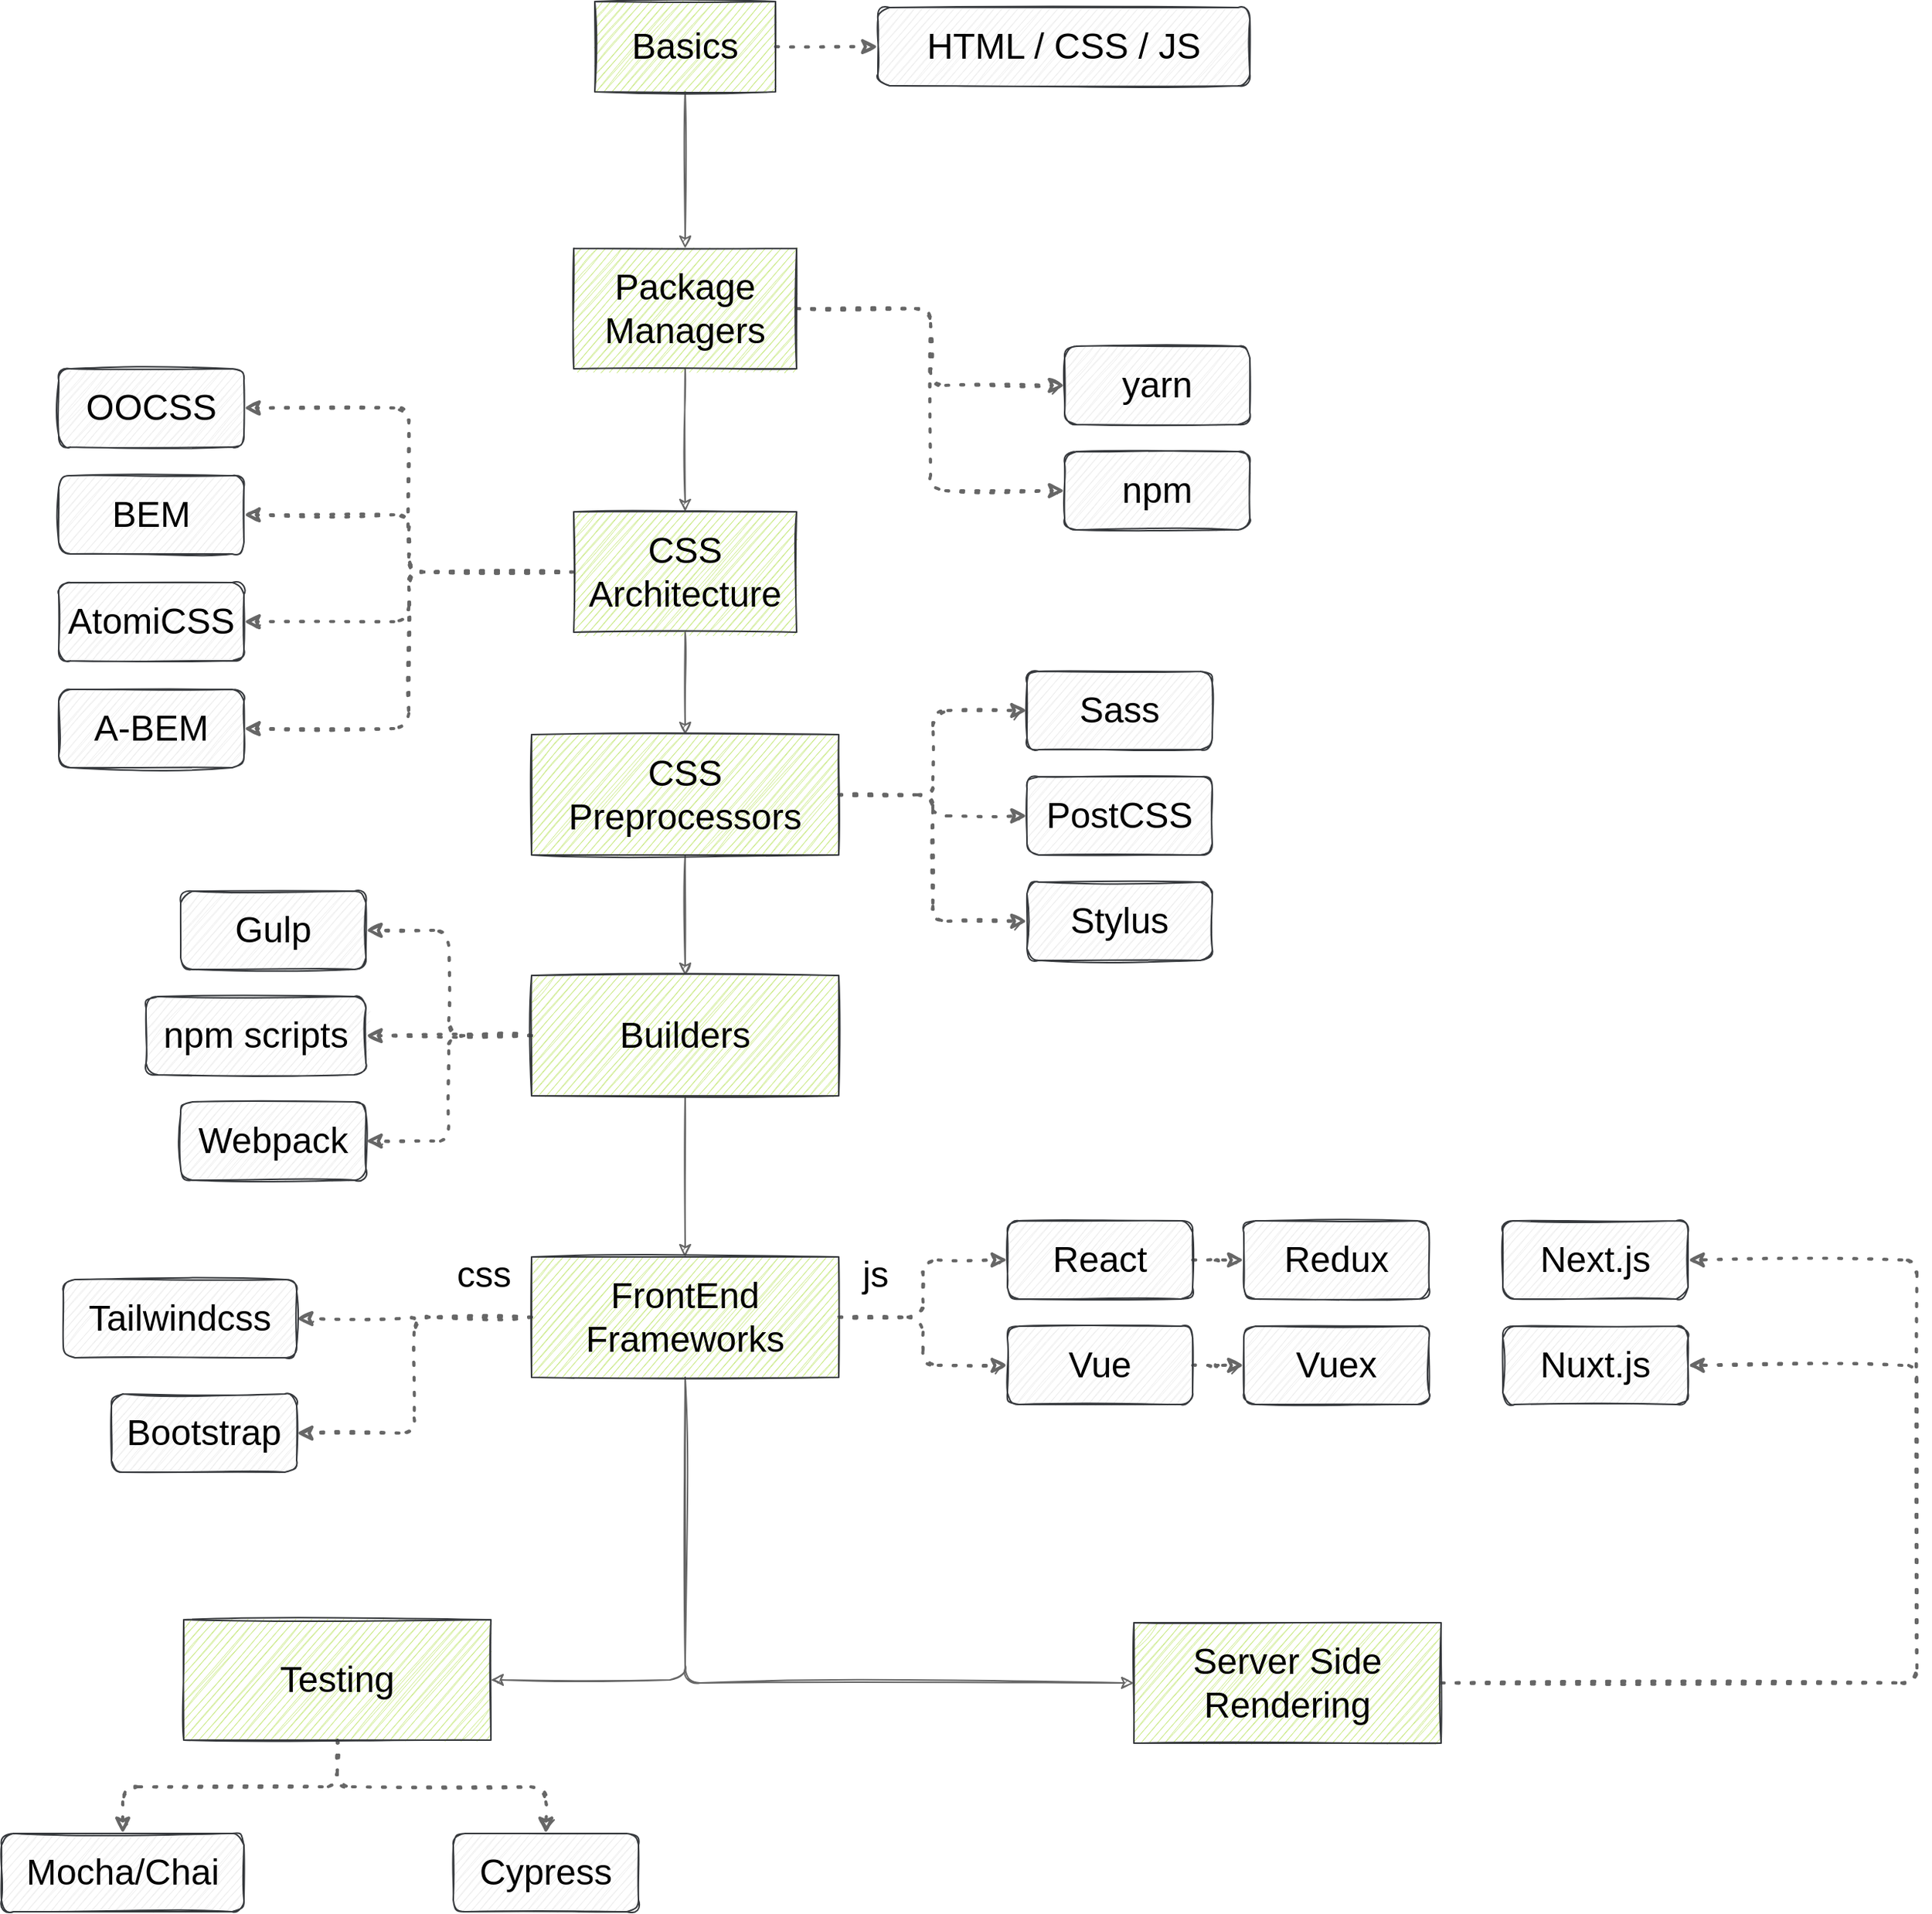 <mxfile version="13.7.4" type="github" pages="3">
  <diagram id="BlF723xyJD15_1KHVnsj" name="FrontEnd">
    <mxGraphModel dx="2370" dy="1387" grid="0" gridSize="10" guides="1" tooltips="1" connect="1" arrows="1" fold="1" page="0" pageScale="1" pageWidth="1200" pageHeight="1920" math="0" shadow="0">
      <root>
        <mxCell id="0" />
        <mxCell id="1" parent="0" />
        <mxCell id="zEXeOm51Jv99EQKXZ2yy-7" style="edgeStyle=orthogonalEdgeStyle;curved=0;rounded=1;orthogonalLoop=1;jettySize=auto;html=1;entryX=0;entryY=0.5;entryDx=0;entryDy=0;fontSize=24;sketch=1;fillColor=#f5f5f5;strokeColor=#666666;dashed=1;strokeWidth=2;dashPattern=1 4;" edge="1" parent="1" source="zEXeOm51Jv99EQKXZ2yy-4" target="zEXeOm51Jv99EQKXZ2yy-5">
          <mxGeometry relative="1" as="geometry" />
        </mxCell>
        <mxCell id="zEXeOm51Jv99EQKXZ2yy-9" value="" style="edgeStyle=orthogonalEdgeStyle;curved=0;rounded=1;orthogonalLoop=1;jettySize=auto;html=1;fontSize=24;sketch=1;fillColor=#f5f5f5;strokeColor=#666666;" edge="1" parent="1" source="zEXeOm51Jv99EQKXZ2yy-4" target="zEXeOm51Jv99EQKXZ2yy-8">
          <mxGeometry relative="1" as="geometry" />
        </mxCell>
        <mxCell id="zEXeOm51Jv99EQKXZ2yy-4" value="Basics" style="rounded=0;whiteSpace=wrap;html=1;fontSize=24;sketch=1;fillColor=#cdeb8b;strokeColor=#36393d;" vertex="1" parent="1">
          <mxGeometry x="518" y="103" width="120" height="60" as="geometry" />
        </mxCell>
        <mxCell id="zEXeOm51Jv99EQKXZ2yy-5" value="HTML / CSS / JS" style="rounded=1;whiteSpace=wrap;html=1;fontSize=24;sketch=1;fillColor=#eeeeee;strokeColor=#36393d;" vertex="1" parent="1">
          <mxGeometry x="706" y="107" width="247" height="52" as="geometry" />
        </mxCell>
        <mxCell id="zEXeOm51Jv99EQKXZ2yy-13" style="edgeStyle=orthogonalEdgeStyle;curved=0;rounded=1;orthogonalLoop=1;jettySize=auto;html=1;fontSize=24;entryX=0;entryY=0.5;entryDx=0;entryDy=0;sketch=1;fillColor=#f5f5f5;strokeColor=#666666;dashed=1;strokeWidth=2;dashPattern=1 4;" edge="1" parent="1" source="zEXeOm51Jv99EQKXZ2yy-8" target="zEXeOm51Jv99EQKXZ2yy-15">
          <mxGeometry relative="1" as="geometry">
            <mxPoint x="846" y="363" as="targetPoint" />
          </mxGeometry>
        </mxCell>
        <mxCell id="zEXeOm51Jv99EQKXZ2yy-17" style="edgeStyle=orthogonalEdgeStyle;curved=0;rounded=1;orthogonalLoop=1;jettySize=auto;html=1;exitX=1;exitY=0.5;exitDx=0;exitDy=0;entryX=0;entryY=0.5;entryDx=0;entryDy=0;fontSize=24;sketch=1;fillColor=#f5f5f5;strokeColor=#666666;dashed=1;strokeWidth=2;dashPattern=1 4;" edge="1" parent="1" source="zEXeOm51Jv99EQKXZ2yy-8" target="zEXeOm51Jv99EQKXZ2yy-16">
          <mxGeometry relative="1" as="geometry" />
        </mxCell>
        <mxCell id="zEXeOm51Jv99EQKXZ2yy-19" style="edgeStyle=orthogonalEdgeStyle;curved=0;rounded=1;orthogonalLoop=1;jettySize=auto;html=1;fontSize=24;sketch=1;fillColor=#f5f5f5;strokeColor=#666666;" edge="1" parent="1" source="zEXeOm51Jv99EQKXZ2yy-8" target="zEXeOm51Jv99EQKXZ2yy-18">
          <mxGeometry relative="1" as="geometry" />
        </mxCell>
        <mxCell id="zEXeOm51Jv99EQKXZ2yy-8" value="Package Managers" style="rounded=0;whiteSpace=wrap;html=1;fontSize=24;sketch=1;fillColor=#cdeb8b;strokeColor=#36393d;" vertex="1" parent="1">
          <mxGeometry x="504" y="267" width="148" height="80" as="geometry" />
        </mxCell>
        <mxCell id="zEXeOm51Jv99EQKXZ2yy-15" value="yarn" style="rounded=1;whiteSpace=wrap;html=1;fontSize=24;sketch=1;fillColor=#eeeeee;strokeColor=#36393d;" vertex="1" parent="1">
          <mxGeometry x="830" y="332" width="123" height="52" as="geometry" />
        </mxCell>
        <mxCell id="zEXeOm51Jv99EQKXZ2yy-16" value="npm" style="rounded=1;whiteSpace=wrap;html=1;fontSize=24;sketch=1;fillColor=#eeeeee;strokeColor=#36393d;" vertex="1" parent="1">
          <mxGeometry x="830" y="402" width="123" height="52" as="geometry" />
        </mxCell>
        <mxCell id="zEXeOm51Jv99EQKXZ2yy-24" style="edgeStyle=orthogonalEdgeStyle;curved=0;rounded=1;orthogonalLoop=1;jettySize=auto;html=1;entryX=1;entryY=0.5;entryDx=0;entryDy=0;fontSize=24;sketch=1;fillColor=#f5f5f5;strokeColor=#666666;dashed=1;strokeWidth=2;dashPattern=1 4;" edge="1" parent="1" source="zEXeOm51Jv99EQKXZ2yy-18" target="zEXeOm51Jv99EQKXZ2yy-20">
          <mxGeometry relative="1" as="geometry" />
        </mxCell>
        <mxCell id="zEXeOm51Jv99EQKXZ2yy-25" style="edgeStyle=orthogonalEdgeStyle;curved=0;rounded=1;orthogonalLoop=1;jettySize=auto;html=1;exitX=0;exitY=0.5;exitDx=0;exitDy=0;entryX=1;entryY=0.5;entryDx=0;entryDy=0;fontSize=24;sketch=1;fillColor=#f5f5f5;strokeColor=#666666;dashed=1;strokeWidth=2;dashPattern=1 4;" edge="1" parent="1" source="zEXeOm51Jv99EQKXZ2yy-18" target="zEXeOm51Jv99EQKXZ2yy-21">
          <mxGeometry relative="1" as="geometry" />
        </mxCell>
        <mxCell id="zEXeOm51Jv99EQKXZ2yy-26" style="edgeStyle=orthogonalEdgeStyle;curved=0;rounded=1;orthogonalLoop=1;jettySize=auto;html=1;entryX=1;entryY=0.5;entryDx=0;entryDy=0;fontSize=24;sketch=1;fillColor=#f5f5f5;strokeColor=#666666;dashed=1;strokeWidth=2;dashPattern=1 4;" edge="1" parent="1" source="zEXeOm51Jv99EQKXZ2yy-18" target="zEXeOm51Jv99EQKXZ2yy-22">
          <mxGeometry relative="1" as="geometry" />
        </mxCell>
        <mxCell id="zEXeOm51Jv99EQKXZ2yy-27" style="edgeStyle=orthogonalEdgeStyle;curved=0;rounded=1;orthogonalLoop=1;jettySize=auto;html=1;entryX=1;entryY=0.5;entryDx=0;entryDy=0;fontSize=24;sketch=1;fillColor=#f5f5f5;strokeColor=#666666;dashed=1;strokeWidth=2;dashPattern=1 4;" edge="1" parent="1" source="zEXeOm51Jv99EQKXZ2yy-18" target="zEXeOm51Jv99EQKXZ2yy-23">
          <mxGeometry relative="1" as="geometry" />
        </mxCell>
        <mxCell id="zEXeOm51Jv99EQKXZ2yy-30" style="edgeStyle=orthogonalEdgeStyle;curved=0;rounded=1;orthogonalLoop=1;jettySize=auto;html=1;entryX=0.5;entryY=0;entryDx=0;entryDy=0;fontSize=24;sketch=1;fillColor=#f5f5f5;strokeColor=#666666;" edge="1" parent="1" source="zEXeOm51Jv99EQKXZ2yy-18" target="zEXeOm51Jv99EQKXZ2yy-28">
          <mxGeometry relative="1" as="geometry" />
        </mxCell>
        <mxCell id="zEXeOm51Jv99EQKXZ2yy-18" value="CSS Architecture" style="rounded=0;whiteSpace=wrap;html=1;fontSize=24;sketch=1;fillColor=#cdeb8b;strokeColor=#36393d;" vertex="1" parent="1">
          <mxGeometry x="504" y="442" width="148" height="80" as="geometry" />
        </mxCell>
        <mxCell id="zEXeOm51Jv99EQKXZ2yy-20" value="OOCSS" style="rounded=1;whiteSpace=wrap;html=1;fontSize=24;sketch=1;fillColor=#eeeeee;strokeColor=#36393d;" vertex="1" parent="1">
          <mxGeometry x="162" y="347" width="123" height="52" as="geometry" />
        </mxCell>
        <mxCell id="zEXeOm51Jv99EQKXZ2yy-21" value="BEM" style="rounded=1;whiteSpace=wrap;html=1;fontSize=24;sketch=1;fillColor=#eeeeee;strokeColor=#36393d;" vertex="1" parent="1">
          <mxGeometry x="162" y="418" width="123" height="52" as="geometry" />
        </mxCell>
        <mxCell id="zEXeOm51Jv99EQKXZ2yy-22" value="AtomiCSS" style="rounded=1;whiteSpace=wrap;html=1;fontSize=24;sketch=1;fillColor=#eeeeee;strokeColor=#36393d;" vertex="1" parent="1">
          <mxGeometry x="162" y="489" width="123" height="52" as="geometry" />
        </mxCell>
        <mxCell id="zEXeOm51Jv99EQKXZ2yy-23" value="A-BEM" style="rounded=1;whiteSpace=wrap;html=1;fontSize=24;sketch=1;fillColor=#eeeeee;strokeColor=#36393d;" vertex="1" parent="1">
          <mxGeometry x="162" y="560" width="123" height="52" as="geometry" />
        </mxCell>
        <mxCell id="zEXeOm51Jv99EQKXZ2yy-34" style="edgeStyle=orthogonalEdgeStyle;curved=0;rounded=1;orthogonalLoop=1;jettySize=auto;html=1;entryX=0;entryY=0.5;entryDx=0;entryDy=0;fontSize=24;sketch=1;fillColor=#f5f5f5;strokeColor=#666666;dashed=1;strokeWidth=2;dashPattern=1 4;" edge="1" parent="1" source="zEXeOm51Jv99EQKXZ2yy-28" target="zEXeOm51Jv99EQKXZ2yy-31">
          <mxGeometry relative="1" as="geometry" />
        </mxCell>
        <mxCell id="zEXeOm51Jv99EQKXZ2yy-35" style="edgeStyle=orthogonalEdgeStyle;curved=0;rounded=1;orthogonalLoop=1;jettySize=auto;html=1;entryX=0;entryY=0.5;entryDx=0;entryDy=0;fontSize=24;sketch=1;fillColor=#f5f5f5;strokeColor=#666666;dashed=1;strokeWidth=2;dashPattern=1 4;" edge="1" parent="1" source="zEXeOm51Jv99EQKXZ2yy-28" target="zEXeOm51Jv99EQKXZ2yy-32">
          <mxGeometry relative="1" as="geometry" />
        </mxCell>
        <mxCell id="zEXeOm51Jv99EQKXZ2yy-36" style="edgeStyle=orthogonalEdgeStyle;curved=0;rounded=1;orthogonalLoop=1;jettySize=auto;html=1;entryX=0;entryY=0.5;entryDx=0;entryDy=0;fontSize=24;sketch=1;fillColor=#f5f5f5;strokeColor=#666666;dashed=1;strokeWidth=2;dashPattern=1 4;" edge="1" parent="1" source="zEXeOm51Jv99EQKXZ2yy-28" target="zEXeOm51Jv99EQKXZ2yy-33">
          <mxGeometry relative="1" as="geometry" />
        </mxCell>
        <mxCell id="zEXeOm51Jv99EQKXZ2yy-38" value="" style="edgeStyle=orthogonalEdgeStyle;curved=0;rounded=1;orthogonalLoop=1;jettySize=auto;html=1;fontSize=24;sketch=1;fillColor=#f5f5f5;strokeColor=#666666;" edge="1" parent="1" source="zEXeOm51Jv99EQKXZ2yy-28" target="zEXeOm51Jv99EQKXZ2yy-37">
          <mxGeometry relative="1" as="geometry" />
        </mxCell>
        <mxCell id="zEXeOm51Jv99EQKXZ2yy-28" value="CSS Preprocessors" style="rounded=0;whiteSpace=wrap;html=1;fontSize=24;sketch=1;fillColor=#cdeb8b;strokeColor=#36393d;" vertex="1" parent="1">
          <mxGeometry x="476" y="590" width="204" height="80" as="geometry" />
        </mxCell>
        <mxCell id="zEXeOm51Jv99EQKXZ2yy-31" value="Sass" style="rounded=1;whiteSpace=wrap;html=1;fontSize=24;sketch=1;fillColor=#eeeeee;strokeColor=#36393d;" vertex="1" parent="1">
          <mxGeometry x="805" y="548" width="123" height="52" as="geometry" />
        </mxCell>
        <mxCell id="zEXeOm51Jv99EQKXZ2yy-32" value="PostCSS" style="rounded=1;whiteSpace=wrap;html=1;fontSize=24;sketch=1;fillColor=#eeeeee;strokeColor=#36393d;" vertex="1" parent="1">
          <mxGeometry x="805" y="618" width="123" height="52" as="geometry" />
        </mxCell>
        <mxCell id="zEXeOm51Jv99EQKXZ2yy-33" value="Stylus" style="rounded=1;whiteSpace=wrap;html=1;fontSize=24;sketch=1;fillColor=#eeeeee;strokeColor=#36393d;" vertex="1" parent="1">
          <mxGeometry x="805" y="688" width="123" height="52" as="geometry" />
        </mxCell>
        <mxCell id="zEXeOm51Jv99EQKXZ2yy-45" style="edgeStyle=orthogonalEdgeStyle;curved=0;rounded=1;orthogonalLoop=1;jettySize=auto;html=1;entryX=1;entryY=0.5;entryDx=0;entryDy=0;fontSize=24;sketch=1;fillColor=#f5f5f5;strokeColor=#666666;dashed=1;strokeWidth=2;dashPattern=1 4;" edge="1" parent="1" source="zEXeOm51Jv99EQKXZ2yy-37" target="zEXeOm51Jv99EQKXZ2yy-42">
          <mxGeometry relative="1" as="geometry" />
        </mxCell>
        <mxCell id="zEXeOm51Jv99EQKXZ2yy-46" style="edgeStyle=orthogonalEdgeStyle;curved=0;rounded=1;orthogonalLoop=1;jettySize=auto;html=1;entryX=1;entryY=0.5;entryDx=0;entryDy=0;fontSize=24;sketch=1;fillColor=#f5f5f5;strokeColor=#666666;dashed=1;strokeWidth=2;dashPattern=1 4;" edge="1" parent="1" source="zEXeOm51Jv99EQKXZ2yy-37" target="zEXeOm51Jv99EQKXZ2yy-43">
          <mxGeometry relative="1" as="geometry" />
        </mxCell>
        <mxCell id="zEXeOm51Jv99EQKXZ2yy-47" style="edgeStyle=orthogonalEdgeStyle;curved=0;rounded=1;orthogonalLoop=1;jettySize=auto;html=1;entryX=1;entryY=0.5;entryDx=0;entryDy=0;fontSize=24;sketch=1;fillColor=#f5f5f5;strokeColor=#666666;dashed=1;strokeWidth=2;dashPattern=1 4;" edge="1" parent="1" source="zEXeOm51Jv99EQKXZ2yy-37" target="zEXeOm51Jv99EQKXZ2yy-44">
          <mxGeometry relative="1" as="geometry" />
        </mxCell>
        <mxCell id="zEXeOm51Jv99EQKXZ2yy-49" value="" style="edgeStyle=orthogonalEdgeStyle;curved=0;rounded=1;orthogonalLoop=1;jettySize=auto;html=1;fontSize=24;sketch=1;fillColor=#f5f5f5;strokeColor=#666666;" edge="1" parent="1" source="zEXeOm51Jv99EQKXZ2yy-37" target="zEXeOm51Jv99EQKXZ2yy-48">
          <mxGeometry relative="1" as="geometry" />
        </mxCell>
        <mxCell id="zEXeOm51Jv99EQKXZ2yy-37" value="Builders" style="rounded=0;whiteSpace=wrap;html=1;fontSize=24;sketch=1;fillColor=#cdeb8b;strokeColor=#36393d;" vertex="1" parent="1">
          <mxGeometry x="476" y="750" width="204" height="80" as="geometry" />
        </mxCell>
        <mxCell id="zEXeOm51Jv99EQKXZ2yy-42" value="Gulp" style="rounded=1;whiteSpace=wrap;html=1;fontSize=24;sketch=1;fillColor=#eeeeee;strokeColor=#36393d;" vertex="1" parent="1">
          <mxGeometry x="243" y="694" width="123" height="52" as="geometry" />
        </mxCell>
        <mxCell id="zEXeOm51Jv99EQKXZ2yy-43" value="npm scripts" style="rounded=1;whiteSpace=wrap;html=1;fontSize=24;sketch=1;fillColor=#eeeeee;strokeColor=#36393d;" vertex="1" parent="1">
          <mxGeometry x="220" y="764" width="146" height="52" as="geometry" />
        </mxCell>
        <mxCell id="zEXeOm51Jv99EQKXZ2yy-44" value="Webpack" style="rounded=1;whiteSpace=wrap;html=1;fontSize=24;sketch=1;fillColor=#eeeeee;strokeColor=#36393d;" vertex="1" parent="1">
          <mxGeometry x="243" y="834" width="123" height="52" as="geometry" />
        </mxCell>
        <mxCell id="zEXeOm51Jv99EQKXZ2yy-54" style="edgeStyle=orthogonalEdgeStyle;curved=0;rounded=1;orthogonalLoop=1;jettySize=auto;html=1;entryX=0;entryY=0.5;entryDx=0;entryDy=0;fontSize=24;sketch=1;fillColor=#f5f5f5;strokeColor=#666666;dashed=1;strokeWidth=2;dashPattern=1 4;" edge="1" parent="1" source="zEXeOm51Jv99EQKXZ2yy-48" target="zEXeOm51Jv99EQKXZ2yy-50">
          <mxGeometry relative="1" as="geometry" />
        </mxCell>
        <mxCell id="zEXeOm51Jv99EQKXZ2yy-55" style="edgeStyle=orthogonalEdgeStyle;curved=0;rounded=1;orthogonalLoop=1;jettySize=auto;html=1;entryX=0;entryY=0.5;entryDx=0;entryDy=0;fontSize=24;sketch=1;fillColor=#f5f5f5;strokeColor=#666666;dashed=1;strokeWidth=2;dashPattern=1 4;" edge="1" parent="1" source="zEXeOm51Jv99EQKXZ2yy-48" target="zEXeOm51Jv99EQKXZ2yy-51">
          <mxGeometry relative="1" as="geometry" />
        </mxCell>
        <mxCell id="zEXeOm51Jv99EQKXZ2yy-60" style="edgeStyle=orthogonalEdgeStyle;curved=0;rounded=1;orthogonalLoop=1;jettySize=auto;html=1;entryX=1;entryY=0.5;entryDx=0;entryDy=0;fontSize=24;sketch=1;fillColor=#f5f5f5;strokeColor=#666666;dashed=1;strokeWidth=2;dashPattern=1 4;" edge="1" parent="1" source="zEXeOm51Jv99EQKXZ2yy-48" target="zEXeOm51Jv99EQKXZ2yy-58">
          <mxGeometry relative="1" as="geometry" />
        </mxCell>
        <mxCell id="zEXeOm51Jv99EQKXZ2yy-61" style="edgeStyle=orthogonalEdgeStyle;curved=0;rounded=1;orthogonalLoop=1;jettySize=auto;html=1;entryX=1;entryY=0.5;entryDx=0;entryDy=0;fontSize=24;sketch=1;fillColor=#f5f5f5;strokeColor=#666666;dashed=1;strokeWidth=2;dashPattern=1 4;" edge="1" parent="1" source="zEXeOm51Jv99EQKXZ2yy-48" target="zEXeOm51Jv99EQKXZ2yy-59">
          <mxGeometry relative="1" as="geometry" />
        </mxCell>
        <mxCell id="zEXeOm51Jv99EQKXZ2yy-65" value="" style="edgeStyle=orthogonalEdgeStyle;curved=0;rounded=1;orthogonalLoop=1;jettySize=auto;html=1;fontSize=24;entryX=1;entryY=0.5;entryDx=0;entryDy=0;exitX=0.5;exitY=1;exitDx=0;exitDy=0;sketch=1;fillColor=#f5f5f5;strokeColor=#666666;" edge="1" parent="1" source="zEXeOm51Jv99EQKXZ2yy-48" target="zEXeOm51Jv99EQKXZ2yy-64">
          <mxGeometry relative="1" as="geometry" />
        </mxCell>
        <mxCell id="zEXeOm51Jv99EQKXZ2yy-72" style="edgeStyle=orthogonalEdgeStyle;curved=0;rounded=1;orthogonalLoop=1;jettySize=auto;html=1;exitX=0.5;exitY=1;exitDx=0;exitDy=0;entryX=0;entryY=0.5;entryDx=0;entryDy=0;sketch=1;fillColor=#f5f5f5;strokeColor=#666666;" edge="1" parent="1" source="zEXeOm51Jv99EQKXZ2yy-48" target="zEXeOm51Jv99EQKXZ2yy-71">
          <mxGeometry relative="1" as="geometry" />
        </mxCell>
        <mxCell id="zEXeOm51Jv99EQKXZ2yy-48" value="FrontEnd Frameworks" style="rounded=0;whiteSpace=wrap;html=1;fontSize=24;sketch=1;fillColor=#cdeb8b;strokeColor=#36393d;" vertex="1" parent="1">
          <mxGeometry x="476" y="937" width="204" height="80" as="geometry" />
        </mxCell>
        <mxCell id="zEXeOm51Jv99EQKXZ2yy-56" style="edgeStyle=orthogonalEdgeStyle;curved=0;rounded=1;orthogonalLoop=1;jettySize=auto;html=1;entryX=0;entryY=0.5;entryDx=0;entryDy=0;fontSize=24;sketch=1;fillColor=#f5f5f5;strokeColor=#666666;dashed=1;strokeWidth=2;dashPattern=1 4;" edge="1" parent="1" source="zEXeOm51Jv99EQKXZ2yy-50" target="zEXeOm51Jv99EQKXZ2yy-52">
          <mxGeometry relative="1" as="geometry" />
        </mxCell>
        <mxCell id="zEXeOm51Jv99EQKXZ2yy-50" value="React" style="rounded=1;whiteSpace=wrap;html=1;fontSize=24;sketch=1;fillColor=#eeeeee;strokeColor=#36393d;" vertex="1" parent="1">
          <mxGeometry x="792" y="913" width="123" height="52" as="geometry" />
        </mxCell>
        <mxCell id="zEXeOm51Jv99EQKXZ2yy-57" style="edgeStyle=orthogonalEdgeStyle;curved=0;rounded=1;orthogonalLoop=1;jettySize=auto;html=1;entryX=0;entryY=0.5;entryDx=0;entryDy=0;fontSize=24;sketch=1;fillColor=#f5f5f5;strokeColor=#666666;dashed=1;strokeWidth=2;dashPattern=1 4;" edge="1" parent="1" source="zEXeOm51Jv99EQKXZ2yy-51" target="zEXeOm51Jv99EQKXZ2yy-53">
          <mxGeometry relative="1" as="geometry" />
        </mxCell>
        <mxCell id="zEXeOm51Jv99EQKXZ2yy-51" value="Vue" style="rounded=1;whiteSpace=wrap;html=1;fontSize=24;sketch=1;fillColor=#eeeeee;strokeColor=#36393d;" vertex="1" parent="1">
          <mxGeometry x="792" y="983" width="123" height="52" as="geometry" />
        </mxCell>
        <mxCell id="zEXeOm51Jv99EQKXZ2yy-52" value="Redux" style="rounded=1;whiteSpace=wrap;html=1;fontSize=24;sketch=1;fillColor=#eeeeee;strokeColor=#36393d;" vertex="1" parent="1">
          <mxGeometry x="949" y="913" width="123" height="52" as="geometry" />
        </mxCell>
        <mxCell id="zEXeOm51Jv99EQKXZ2yy-53" value="Vuex" style="rounded=1;whiteSpace=wrap;html=1;fontSize=24;sketch=1;fillColor=#eeeeee;strokeColor=#36393d;" vertex="1" parent="1">
          <mxGeometry x="949" y="983" width="123" height="52" as="geometry" />
        </mxCell>
        <mxCell id="zEXeOm51Jv99EQKXZ2yy-58" value="Tailwindcss" style="rounded=1;whiteSpace=wrap;html=1;fontSize=24;sketch=1;fillColor=#eeeeee;strokeColor=#36393d;" vertex="1" parent="1">
          <mxGeometry x="165" y="952" width="155" height="52" as="geometry" />
        </mxCell>
        <mxCell id="zEXeOm51Jv99EQKXZ2yy-59" value="Bootstrap" style="rounded=1;whiteSpace=wrap;html=1;fontSize=24;sketch=1;fillColor=#eeeeee;strokeColor=#36393d;" vertex="1" parent="1">
          <mxGeometry x="197" y="1028" width="123" height="52" as="geometry" />
        </mxCell>
        <mxCell id="zEXeOm51Jv99EQKXZ2yy-62" value="css" style="text;html=1;align=center;verticalAlign=middle;resizable=0;points=[];autosize=1;fontSize=24;rotation=0;sketch=1;" vertex="1" parent="1">
          <mxGeometry x="421" y="932" width="46" height="33" as="geometry" />
        </mxCell>
        <mxCell id="zEXeOm51Jv99EQKXZ2yy-63" value="js" style="text;html=1;align=center;verticalAlign=middle;resizable=0;points=[];autosize=1;fontSize=24;rotation=0;sketch=1;" vertex="1" parent="1">
          <mxGeometry x="690" y="932" width="27" height="33" as="geometry" />
        </mxCell>
        <mxCell id="zEXeOm51Jv99EQKXZ2yy-68" style="edgeStyle=orthogonalEdgeStyle;curved=0;rounded=1;orthogonalLoop=1;jettySize=auto;html=1;entryX=0.5;entryY=0;entryDx=0;entryDy=0;fontSize=24;exitX=0.5;exitY=1;exitDx=0;exitDy=0;sketch=1;dashed=1;dashPattern=1 4;strokeWidth=2;fillColor=#f5f5f5;strokeColor=#666666;" edge="1" parent="1" source="zEXeOm51Jv99EQKXZ2yy-64" target="zEXeOm51Jv99EQKXZ2yy-66">
          <mxGeometry relative="1" as="geometry" />
        </mxCell>
        <mxCell id="zEXeOm51Jv99EQKXZ2yy-69" style="edgeStyle=orthogonalEdgeStyle;curved=0;rounded=1;orthogonalLoop=1;jettySize=auto;html=1;entryX=0.5;entryY=0;entryDx=0;entryDy=0;fontSize=24;exitX=0.5;exitY=1;exitDx=0;exitDy=0;sketch=1;dashed=1;dashPattern=1 4;strokeWidth=2;fillColor=#f5f5f5;strokeColor=#666666;" edge="1" parent="1" source="zEXeOm51Jv99EQKXZ2yy-64" target="zEXeOm51Jv99EQKXZ2yy-67">
          <mxGeometry relative="1" as="geometry" />
        </mxCell>
        <mxCell id="zEXeOm51Jv99EQKXZ2yy-64" value="Testing" style="rounded=0;whiteSpace=wrap;html=1;fontSize=24;sketch=1;fillColor=#cdeb8b;strokeColor=#36393d;" vertex="1" parent="1">
          <mxGeometry x="245" y="1178" width="204" height="80" as="geometry" />
        </mxCell>
        <mxCell id="zEXeOm51Jv99EQKXZ2yy-66" value="Cypress" style="rounded=1;whiteSpace=wrap;html=1;fontSize=24;sketch=1;fillColor=#eeeeee;strokeColor=#36393d;" vertex="1" parent="1">
          <mxGeometry x="424" y="1320" width="123" height="52" as="geometry" />
        </mxCell>
        <mxCell id="zEXeOm51Jv99EQKXZ2yy-67" value="Mocha/Chai" style="rounded=1;whiteSpace=wrap;html=1;fontSize=24;sketch=1;fillColor=#eeeeee;strokeColor=#36393d;" vertex="1" parent="1">
          <mxGeometry x="124" y="1320" width="161" height="52" as="geometry" />
        </mxCell>
        <mxCell id="zEXeOm51Jv99EQKXZ2yy-75" style="edgeStyle=orthogonalEdgeStyle;curved=0;rounded=1;orthogonalLoop=1;jettySize=auto;html=1;entryX=1;entryY=0.5;entryDx=0;entryDy=0;sketch=1;fillColor=#f5f5f5;strokeColor=#666666;dashed=1;strokeWidth=2;dashPattern=1 4;" edge="1" parent="1" source="zEXeOm51Jv99EQKXZ2yy-71" target="zEXeOm51Jv99EQKXZ2yy-74">
          <mxGeometry relative="1" as="geometry">
            <Array as="points">
              <mxPoint x="1396" y="1220" />
              <mxPoint x="1396" y="1009" />
            </Array>
          </mxGeometry>
        </mxCell>
        <mxCell id="zEXeOm51Jv99EQKXZ2yy-76" style="edgeStyle=orthogonalEdgeStyle;curved=0;rounded=1;orthogonalLoop=1;jettySize=auto;html=1;entryX=1;entryY=0.5;entryDx=0;entryDy=0;sketch=1;fillColor=#f5f5f5;strokeColor=#666666;dashed=1;strokeWidth=2;dashPattern=1 4;" edge="1" parent="1" source="zEXeOm51Jv99EQKXZ2yy-71" target="zEXeOm51Jv99EQKXZ2yy-73">
          <mxGeometry relative="1" as="geometry">
            <Array as="points">
              <mxPoint x="1396" y="1220" />
              <mxPoint x="1396" y="939" />
            </Array>
          </mxGeometry>
        </mxCell>
        <mxCell id="zEXeOm51Jv99EQKXZ2yy-71" value="Server Side Rendering" style="rounded=0;whiteSpace=wrap;html=1;fontSize=24;sketch=1;fillColor=#cdeb8b;strokeColor=#36393d;" vertex="1" parent="1">
          <mxGeometry x="876" y="1180" width="204" height="80" as="geometry" />
        </mxCell>
        <mxCell id="zEXeOm51Jv99EQKXZ2yy-73" value="Next.js" style="rounded=1;whiteSpace=wrap;html=1;fontSize=24;sketch=1;fillColor=#eeeeee;strokeColor=#36393d;" vertex="1" parent="1">
          <mxGeometry x="1121" y="913" width="123" height="52" as="geometry" />
        </mxCell>
        <mxCell id="zEXeOm51Jv99EQKXZ2yy-74" value="Nuxt.js" style="rounded=1;whiteSpace=wrap;html=1;fontSize=24;sketch=1;fillColor=#eeeeee;strokeColor=#36393d;" vertex="1" parent="1">
          <mxGeometry x="1121" y="983" width="123" height="52" as="geometry" />
        </mxCell>
      </root>
    </mxGraphModel>
  </diagram>
  <diagram id="SYzdZfSiv4NAVf2uDXUB" name="BackEnd">
    <mxGraphModel dx="3644" dy="2064" grid="0" gridSize="10" guides="1" tooltips="1" connect="1" arrows="1" fold="1" page="0" pageScale="1" pageWidth="1200" pageHeight="1920" math="0" shadow="0">
      <root>
        <mxCell id="aj610D0mapJuVS6KWIGc-0" />
        <mxCell id="aj610D0mapJuVS6KWIGc-1" parent="aj610D0mapJuVS6KWIGc-0" />
        <mxCell id="aj610D0mapJuVS6KWIGc-3" value="" style="edgeStyle=orthogonalEdgeStyle;curved=0;rounded=1;orthogonalLoop=1;jettySize=auto;html=1;fontSize=24;sketch=1;strokeColor=#666666;fillColor=#f5f5f5;" edge="1" parent="aj610D0mapJuVS6KWIGc-1" source="aj610D0mapJuVS6KWIGc-4" target="aj610D0mapJuVS6KWIGc-9">
          <mxGeometry relative="1" as="geometry" />
        </mxCell>
        <mxCell id="aj610D0mapJuVS6KWIGc-66" style="edgeStyle=orthogonalEdgeStyle;curved=0;rounded=1;sketch=1;orthogonalLoop=1;jettySize=auto;html=1;entryX=1;entryY=0.5;entryDx=0;entryDy=0;exitX=0.5;exitY=0;exitDx=0;exitDy=0;dashed=1;dashPattern=1 4;fontSize=24;strokeColor=#666666;strokeWidth=2;fillColor=#f5f5f5;" edge="1" parent="aj610D0mapJuVS6KWIGc-1" source="aj610D0mapJuVS6KWIGc-4" target="aj610D0mapJuVS6KWIGc-65">
          <mxGeometry relative="1" as="geometry" />
        </mxCell>
        <mxCell id="aj610D0mapJuVS6KWIGc-97" value="" style="edgeStyle=orthogonalEdgeStyle;curved=0;rounded=1;sketch=1;orthogonalLoop=1;jettySize=auto;html=1;fontSize=24;strokeColor=#666666;fillColor=#f5f5f5;" edge="1" parent="aj610D0mapJuVS6KWIGc-1" source="aj610D0mapJuVS6KWIGc-4" target="aj610D0mapJuVS6KWIGc-96">
          <mxGeometry relative="1" as="geometry" />
        </mxCell>
        <mxCell id="aj610D0mapJuVS6KWIGc-127" style="edgeStyle=orthogonalEdgeStyle;curved=0;rounded=1;sketch=1;orthogonalLoop=1;jettySize=auto;html=1;entryX=1;entryY=0.5;entryDx=0;entryDy=0;exitX=0.5;exitY=0;exitDx=0;exitDy=0;dashed=1;dashPattern=1 4;fontSize=24;strokeColor=#666666;strokeWidth=2;fillColor=#f5f5f5;" edge="1" parent="aj610D0mapJuVS6KWIGc-1" source="aj610D0mapJuVS6KWIGc-4" target="aj610D0mapJuVS6KWIGc-5">
          <mxGeometry relative="1" as="geometry" />
        </mxCell>
        <mxCell id="aj610D0mapJuVS6KWIGc-128" style="edgeStyle=orthogonalEdgeStyle;curved=0;rounded=1;sketch=1;orthogonalLoop=1;jettySize=auto;html=1;exitX=0.5;exitY=0;exitDx=0;exitDy=0;entryX=1;entryY=0.5;entryDx=0;entryDy=0;dashed=1;dashPattern=1 4;fontSize=24;strokeColor=#666666;strokeWidth=2;fillColor=#f5f5f5;" edge="1" parent="aj610D0mapJuVS6KWIGc-1" source="aj610D0mapJuVS6KWIGc-4" target="aj610D0mapJuVS6KWIGc-67">
          <mxGeometry relative="1" as="geometry" />
        </mxCell>
        <mxCell id="aj610D0mapJuVS6KWIGc-129" style="edgeStyle=orthogonalEdgeStyle;curved=0;rounded=1;sketch=1;orthogonalLoop=1;jettySize=auto;html=1;exitX=0.5;exitY=0;exitDx=0;exitDy=0;entryX=1;entryY=0.5;entryDx=0;entryDy=0;dashed=1;dashPattern=1 4;fontSize=24;strokeColor=#666666;strokeWidth=2;fillColor=#f5f5f5;" edge="1" parent="aj610D0mapJuVS6KWIGc-1" source="aj610D0mapJuVS6KWIGc-4" target="aj610D0mapJuVS6KWIGc-70">
          <mxGeometry relative="1" as="geometry" />
        </mxCell>
        <mxCell id="aj610D0mapJuVS6KWIGc-130" style="edgeStyle=orthogonalEdgeStyle;curved=0;rounded=1;sketch=1;orthogonalLoop=1;jettySize=auto;html=1;exitX=0.5;exitY=0;exitDx=0;exitDy=0;entryX=1;entryY=0.5;entryDx=0;entryDy=0;dashed=1;dashPattern=1 4;fontSize=24;strokeColor=#666666;strokeWidth=2;fillColor=#f5f5f5;" edge="1" parent="aj610D0mapJuVS6KWIGc-1" source="aj610D0mapJuVS6KWIGc-4" target="aj610D0mapJuVS6KWIGc-69">
          <mxGeometry relative="1" as="geometry" />
        </mxCell>
        <mxCell id="aj610D0mapJuVS6KWIGc-132" style="edgeStyle=orthogonalEdgeStyle;curved=0;rounded=1;sketch=1;orthogonalLoop=1;jettySize=auto;html=1;entryX=0;entryY=0.5;entryDx=0;entryDy=0;fontSize=24;strokeColor=#666666;fillColor=#f5f5f5;" edge="1" parent="aj610D0mapJuVS6KWIGc-1" source="aj610D0mapJuVS6KWIGc-4" target="aj610D0mapJuVS6KWIGc-131">
          <mxGeometry relative="1" as="geometry" />
        </mxCell>
        <mxCell id="aj610D0mapJuVS6KWIGc-4" value="Basics" style="rounded=0;whiteSpace=wrap;html=1;fontSize=24;sketch=1;strokeColor=#36393d;fillColor=#cdeb8b;" vertex="1" parent="aj610D0mapJuVS6KWIGc-1">
          <mxGeometry x="711" y="108" width="120" height="60" as="geometry" />
        </mxCell>
        <mxCell id="aj610D0mapJuVS6KWIGc-5" value="PHP" style="rounded=1;whiteSpace=wrap;html=1;fontSize=24;sketch=1;strokeColor=#36393d;fillColor=#eeeeee;" vertex="1" parent="aj610D0mapJuVS6KWIGc-1">
          <mxGeometry x="449" y="-194" width="95" height="52" as="geometry" />
        </mxCell>
        <mxCell id="aj610D0mapJuVS6KWIGc-74" value="" style="edgeStyle=orthogonalEdgeStyle;curved=0;rounded=1;sketch=1;orthogonalLoop=1;jettySize=auto;html=1;fontSize=24;strokeColor=#666666;fillColor=#f5f5f5;" edge="1" parent="aj610D0mapJuVS6KWIGc-1" source="aj610D0mapJuVS6KWIGc-9" target="aj610D0mapJuVS6KWIGc-73">
          <mxGeometry relative="1" as="geometry" />
        </mxCell>
        <mxCell id="aj610D0mapJuVS6KWIGc-76" value="" style="edgeStyle=orthogonalEdgeStyle;curved=0;rounded=1;sketch=1;orthogonalLoop=1;jettySize=auto;html=1;fontSize=24;strokeColor=#666666;fillColor=#f5f5f5;" edge="1" parent="aj610D0mapJuVS6KWIGc-1" source="aj610D0mapJuVS6KWIGc-9" target="aj610D0mapJuVS6KWIGc-75">
          <mxGeometry relative="1" as="geometry" />
        </mxCell>
        <mxCell id="aj610D0mapJuVS6KWIGc-84" value="" style="edgeStyle=orthogonalEdgeStyle;curved=0;rounded=1;sketch=1;orthogonalLoop=1;jettySize=auto;html=1;fontSize=24;strokeColor=#666666;fillColor=#f5f5f5;" edge="1" parent="aj610D0mapJuVS6KWIGc-1" source="aj610D0mapJuVS6KWIGc-9" target="aj610D0mapJuVS6KWIGc-83">
          <mxGeometry relative="1" as="geometry" />
        </mxCell>
        <mxCell id="aj610D0mapJuVS6KWIGc-9" value="Databases" style="rounded=0;whiteSpace=wrap;html=1;fontSize=24;sketch=1;strokeColor=#36393d;fillColor=#cdeb8b;" vertex="1" parent="aj610D0mapJuVS6KWIGc-1">
          <mxGeometry x="22" y="228" width="148" height="80" as="geometry" />
        </mxCell>
        <mxCell id="aj610D0mapJuVS6KWIGc-65" value="C/C++" style="rounded=1;whiteSpace=wrap;html=1;fontSize=24;sketch=1;strokeColor=#36393d;fillColor=#eeeeee;" vertex="1" parent="aj610D0mapJuVS6KWIGc-1">
          <mxGeometry x="449" y="-259" width="95" height="52" as="geometry" />
        </mxCell>
        <mxCell id="aj610D0mapJuVS6KWIGc-67" value="Java" style="rounded=1;whiteSpace=wrap;html=1;fontSize=24;sketch=1;strokeColor=#36393d;fillColor=#eeeeee;" vertex="1" parent="aj610D0mapJuVS6KWIGc-1">
          <mxGeometry x="449" y="-125" width="95" height="52" as="geometry" />
        </mxCell>
        <mxCell id="aj610D0mapJuVS6KWIGc-69" value="Python" style="rounded=1;whiteSpace=wrap;html=1;fontSize=24;sketch=1;strokeColor=#36393d;fillColor=#eeeeee;" vertex="1" parent="aj610D0mapJuVS6KWIGc-1">
          <mxGeometry x="449" y="13" width="95" height="52" as="geometry" />
        </mxCell>
        <mxCell id="aj610D0mapJuVS6KWIGc-70" value="JS/TS" style="rounded=1;whiteSpace=wrap;html=1;fontSize=24;sketch=1;strokeColor=#36393d;fillColor=#eeeeee;" vertex="1" parent="aj610D0mapJuVS6KWIGc-1">
          <mxGeometry x="449" y="-56" width="95" height="52" as="geometry" />
        </mxCell>
        <mxCell id="aj610D0mapJuVS6KWIGc-79" style="edgeStyle=orthogonalEdgeStyle;curved=0;rounded=1;sketch=1;orthogonalLoop=1;jettySize=auto;html=1;dashed=1;dashPattern=1 4;fontSize=24;strokeColor=#666666;strokeWidth=2;fillColor=#f5f5f5;" edge="1" parent="aj610D0mapJuVS6KWIGc-1" source="aj610D0mapJuVS6KWIGc-73" target="aj610D0mapJuVS6KWIGc-78">
          <mxGeometry relative="1" as="geometry" />
        </mxCell>
        <mxCell id="aj610D0mapJuVS6KWIGc-80" style="edgeStyle=orthogonalEdgeStyle;curved=0;rounded=1;sketch=1;orthogonalLoop=1;jettySize=auto;html=1;dashed=1;dashPattern=1 4;fontSize=24;strokeColor=#666666;strokeWidth=2;fillColor=#f5f5f5;" edge="1" parent="aj610D0mapJuVS6KWIGc-1" source="aj610D0mapJuVS6KWIGc-73" target="aj610D0mapJuVS6KWIGc-77">
          <mxGeometry relative="1" as="geometry" />
        </mxCell>
        <mxCell id="aj610D0mapJuVS6KWIGc-73" value="Relational" style="rounded=0;whiteSpace=wrap;html=1;fontSize=24;sketch=1;strokeColor=#36393d;fillColor=#cdeb8b;" vertex="1" parent="aj610D0mapJuVS6KWIGc-1">
          <mxGeometry x="-152" y="323" width="148" height="80" as="geometry" />
        </mxCell>
        <mxCell id="aj610D0mapJuVS6KWIGc-82" style="edgeStyle=orthogonalEdgeStyle;curved=0;rounded=1;sketch=1;orthogonalLoop=1;jettySize=auto;html=1;entryX=0;entryY=0.5;entryDx=0;entryDy=0;dashed=1;dashPattern=1 4;fontSize=24;strokeColor=#666666;strokeWidth=2;fillColor=#f5f5f5;" edge="1" parent="aj610D0mapJuVS6KWIGc-1" source="aj610D0mapJuVS6KWIGc-75" target="aj610D0mapJuVS6KWIGc-81">
          <mxGeometry relative="1" as="geometry" />
        </mxCell>
        <mxCell id="aj610D0mapJuVS6KWIGc-75" value="NoSQL" style="rounded=0;whiteSpace=wrap;html=1;fontSize=24;sketch=1;strokeColor=#36393d;fillColor=#cdeb8b;" vertex="1" parent="aj610D0mapJuVS6KWIGc-1">
          <mxGeometry x="202" y="314" width="148" height="80" as="geometry" />
        </mxCell>
        <mxCell id="aj610D0mapJuVS6KWIGc-77" value="PostgreSQL" style="rounded=1;whiteSpace=wrap;html=1;fontSize=24;sketch=1;strokeColor=#36393d;fillColor=#eeeeee;" vertex="1" parent="aj610D0mapJuVS6KWIGc-1">
          <mxGeometry x="-399" y="388" width="182" height="52" as="geometry" />
        </mxCell>
        <mxCell id="aj610D0mapJuVS6KWIGc-78" value="MySQL/MariaDB" style="rounded=1;whiteSpace=wrap;html=1;fontSize=24;sketch=1;strokeColor=#36393d;fillColor=#eeeeee;" vertex="1" parent="aj610D0mapJuVS6KWIGc-1">
          <mxGeometry x="-439" y="323" width="222" height="52" as="geometry" />
        </mxCell>
        <mxCell id="aj610D0mapJuVS6KWIGc-81" value="MongoDB" style="rounded=1;whiteSpace=wrap;html=1;fontSize=24;sketch=1;strokeColor=#36393d;fillColor=#eeeeee;" vertex="1" parent="aj610D0mapJuVS6KWIGc-1">
          <mxGeometry x="419" y="328" width="142" height="52" as="geometry" />
        </mxCell>
        <mxCell id="aj610D0mapJuVS6KWIGc-89" style="edgeStyle=orthogonalEdgeStyle;curved=0;rounded=1;sketch=1;orthogonalLoop=1;jettySize=auto;html=1;entryX=1;entryY=0.5;entryDx=0;entryDy=0;dashed=1;dashPattern=1 4;fontSize=24;strokeColor=#666666;strokeWidth=2;fillColor=#f5f5f5;" edge="1" parent="aj610D0mapJuVS6KWIGc-1" source="aj610D0mapJuVS6KWIGc-83" target="aj610D0mapJuVS6KWIGc-86">
          <mxGeometry relative="1" as="geometry" />
        </mxCell>
        <mxCell id="aj610D0mapJuVS6KWIGc-90" style="edgeStyle=orthogonalEdgeStyle;curved=0;rounded=1;sketch=1;orthogonalLoop=1;jettySize=auto;html=1;entryX=1;entryY=0.5;entryDx=0;entryDy=0;dashed=1;dashPattern=1 4;fontSize=24;strokeColor=#666666;strokeWidth=2;fillColor=#f5f5f5;" edge="1" parent="aj610D0mapJuVS6KWIGc-1" source="aj610D0mapJuVS6KWIGc-83" target="aj610D0mapJuVS6KWIGc-85">
          <mxGeometry relative="1" as="geometry" />
        </mxCell>
        <mxCell id="aj610D0mapJuVS6KWIGc-91" style="edgeStyle=orthogonalEdgeStyle;curved=0;rounded=1;sketch=1;orthogonalLoop=1;jettySize=auto;html=1;entryX=1;entryY=0.5;entryDx=0;entryDy=0;dashed=1;dashPattern=1 4;fontSize=24;strokeColor=#666666;strokeWidth=2;fillColor=#f5f5f5;" edge="1" parent="aj610D0mapJuVS6KWIGc-1" source="aj610D0mapJuVS6KWIGc-83" target="aj610D0mapJuVS6KWIGc-88">
          <mxGeometry relative="1" as="geometry" />
        </mxCell>
        <mxCell id="aj610D0mapJuVS6KWIGc-92" style="edgeStyle=orthogonalEdgeStyle;curved=0;rounded=1;sketch=1;orthogonalLoop=1;jettySize=auto;html=1;entryX=1;entryY=0.5;entryDx=0;entryDy=0;dashed=1;dashPattern=1 4;fontSize=24;strokeColor=#666666;strokeWidth=2;fillColor=#f5f5f5;" edge="1" parent="aj610D0mapJuVS6KWIGc-1" source="aj610D0mapJuVS6KWIGc-83" target="aj610D0mapJuVS6KWIGc-87">
          <mxGeometry relative="1" as="geometry" />
        </mxCell>
        <mxCell id="aj610D0mapJuVS6KWIGc-95" value="" style="edgeStyle=orthogonalEdgeStyle;curved=0;rounded=1;sketch=1;orthogonalLoop=1;jettySize=auto;html=1;fontSize=24;strokeColor=#666666;fillColor=#f5f5f5;" edge="1" parent="aj610D0mapJuVS6KWIGc-1" source="aj610D0mapJuVS6KWIGc-83" target="aj610D0mapJuVS6KWIGc-94">
          <mxGeometry relative="1" as="geometry" />
        </mxCell>
        <mxCell id="aj610D0mapJuVS6KWIGc-126" style="edgeStyle=orthogonalEdgeStyle;curved=0;rounded=1;sketch=1;orthogonalLoop=1;jettySize=auto;html=1;entryX=0;entryY=0.5;entryDx=0;entryDy=0;exitX=0.5;exitY=1;exitDx=0;exitDy=0;dashed=1;dashPattern=1 4;fontSize=24;strokeColor=#666666;strokeWidth=2;fillColor=#f5f5f5;" edge="1" parent="aj610D0mapJuVS6KWIGc-1" source="aj610D0mapJuVS6KWIGc-83" target="aj610D0mapJuVS6KWIGc-122">
          <mxGeometry relative="1" as="geometry" />
        </mxCell>
        <mxCell id="aj610D0mapJuVS6KWIGc-83" value="Database Concepts" style="rounded=0;whiteSpace=wrap;html=1;fontSize=24;sketch=1;strokeColor=#36393d;fillColor=#cdeb8b;" vertex="1" parent="aj610D0mapJuVS6KWIGc-1">
          <mxGeometry x="-115" y="580" width="148" height="80" as="geometry" />
        </mxCell>
        <mxCell id="aj610D0mapJuVS6KWIGc-85" value="DAL / ORMs" style="rounded=1;whiteSpace=wrap;html=1;fontSize=24;sketch=1;strokeColor=#36393d;fillColor=#eeeeee;" vertex="1" parent="aj610D0mapJuVS6KWIGc-1">
          <mxGeometry x="-411" y="562" width="182" height="52" as="geometry" />
        </mxCell>
        <mxCell id="aj610D0mapJuVS6KWIGc-86" value="ACID" style="rounded=1;whiteSpace=wrap;html=1;fontSize=24;sketch=1;strokeColor=#36393d;fillColor=#eeeeee;" vertex="1" parent="aj610D0mapJuVS6KWIGc-1">
          <mxGeometry x="-336" y="497" width="107" height="52" as="geometry" />
        </mxCell>
        <mxCell id="aj610D0mapJuVS6KWIGc-87" value="Indexation" style="rounded=1;whiteSpace=wrap;html=1;fontSize=24;sketch=1;strokeColor=#36393d;fillColor=#eeeeee;" vertex="1" parent="aj610D0mapJuVS6KWIGc-1">
          <mxGeometry x="-378" y="692" width="149" height="52" as="geometry" />
        </mxCell>
        <mxCell id="aj610D0mapJuVS6KWIGc-88" value="Transactions" style="rounded=1;whiteSpace=wrap;html=1;fontSize=24;sketch=1;strokeColor=#36393d;fillColor=#eeeeee;" vertex="1" parent="aj610D0mapJuVS6KWIGc-1">
          <mxGeometry x="-398" y="627" width="169" height="52" as="geometry" />
        </mxCell>
        <mxCell id="aj610D0mapJuVS6KWIGc-98" style="edgeStyle=orthogonalEdgeStyle;curved=0;rounded=1;sketch=1;orthogonalLoop=1;jettySize=auto;html=1;entryX=0;entryY=0.5;entryDx=0;entryDy=0;fontSize=24;strokeColor=#666666;fillColor=#f5f5f5;" edge="1" parent="aj610D0mapJuVS6KWIGc-1" source="aj610D0mapJuVS6KWIGc-94" target="aj610D0mapJuVS6KWIGc-96">
          <mxGeometry relative="1" as="geometry" />
        </mxCell>
        <mxCell id="aj610D0mapJuVS6KWIGc-100" value="" style="edgeStyle=orthogonalEdgeStyle;curved=0;rounded=1;sketch=1;orthogonalLoop=1;jettySize=auto;html=1;entryX=0;entryY=0.5;entryDx=0;entryDy=0;exitX=0.5;exitY=1;exitDx=0;exitDy=0;fontSize=24;strokeColor=#666666;fillColor=#f5f5f5;" edge="1" parent="aj610D0mapJuVS6KWIGc-1" source="aj610D0mapJuVS6KWIGc-94" target="aj610D0mapJuVS6KWIGc-99">
          <mxGeometry relative="1" as="geometry" />
        </mxCell>
        <mxCell id="aj610D0mapJuVS6KWIGc-94" value="Data Structures" style="rounded=0;whiteSpace=wrap;html=1;fontSize=24;sketch=1;strokeColor=#36393d;fillColor=#cdeb8b;" vertex="1" parent="aj610D0mapJuVS6KWIGc-1">
          <mxGeometry x="148" y="580" width="202" height="80" as="geometry" />
        </mxCell>
        <mxCell id="aj610D0mapJuVS6KWIGc-101" style="edgeStyle=orthogonalEdgeStyle;curved=0;rounded=1;sketch=1;orthogonalLoop=1;jettySize=auto;html=1;entryX=1;entryY=0.5;entryDx=0;entryDy=0;exitX=0.5;exitY=1;exitDx=0;exitDy=0;fontSize=24;strokeColor=#666666;fillColor=#f5f5f5;" edge="1" parent="aj610D0mapJuVS6KWIGc-1" source="aj610D0mapJuVS6KWIGc-96" target="aj610D0mapJuVS6KWIGc-99">
          <mxGeometry relative="1" as="geometry" />
        </mxCell>
        <mxCell id="aj610D0mapJuVS6KWIGc-107" style="edgeStyle=orthogonalEdgeStyle;curved=0;rounded=1;sketch=1;orthogonalLoop=1;jettySize=auto;html=1;entryX=0.5;entryY=1;entryDx=0;entryDy=0;fontSize=24;strokeColor=#666666;fillColor=#f5f5f5;" edge="1" parent="aj610D0mapJuVS6KWIGc-1" source="aj610D0mapJuVS6KWIGc-96" target="aj610D0mapJuVS6KWIGc-105">
          <mxGeometry relative="1" as="geometry" />
        </mxCell>
        <mxCell id="aj610D0mapJuVS6KWIGc-108" style="edgeStyle=orthogonalEdgeStyle;curved=0;rounded=1;sketch=1;orthogonalLoop=1;jettySize=auto;html=1;entryX=0;entryY=0.5;entryDx=0;entryDy=0;fontSize=24;strokeColor=#666666;fillColor=#f5f5f5;" edge="1" parent="aj610D0mapJuVS6KWIGc-1" source="aj610D0mapJuVS6KWIGc-96" target="aj610D0mapJuVS6KWIGc-106">
          <mxGeometry relative="1" as="geometry" />
        </mxCell>
        <mxCell id="aj610D0mapJuVS6KWIGc-119" value="" style="edgeStyle=orthogonalEdgeStyle;curved=0;rounded=1;sketch=1;orthogonalLoop=1;jettySize=auto;html=1;fontSize=24;strokeColor=#666666;fillColor=#f5f5f5;" edge="1" parent="aj610D0mapJuVS6KWIGc-1" source="aj610D0mapJuVS6KWIGc-96" target="aj610D0mapJuVS6KWIGc-118">
          <mxGeometry relative="1" as="geometry" />
        </mxCell>
        <mxCell id="aj610D0mapJuVS6KWIGc-96" value="API" style="rounded=0;whiteSpace=wrap;html=1;fontSize=24;sketch=1;strokeColor=#36393d;fillColor=#cdeb8b;" vertex="1" parent="aj610D0mapJuVS6KWIGc-1">
          <mxGeometry x="711" y="590" width="120" height="60" as="geometry" />
        </mxCell>
        <mxCell id="aj610D0mapJuVS6KWIGc-104" style="edgeStyle=orthogonalEdgeStyle;curved=0;rounded=1;sketch=1;orthogonalLoop=1;jettySize=auto;html=1;entryX=0.5;entryY=0;entryDx=0;entryDy=0;dashed=1;dashPattern=1 4;fontSize=24;strokeColor=#666666;strokeWidth=2;fillColor=#f5f5f5;" edge="1" parent="aj610D0mapJuVS6KWIGc-1" source="aj610D0mapJuVS6KWIGc-99" target="aj610D0mapJuVS6KWIGc-103">
          <mxGeometry relative="1" as="geometry" />
        </mxCell>
        <mxCell id="aj610D0mapJuVS6KWIGc-99" value="Cache" style="rounded=0;whiteSpace=wrap;html=1;fontSize=24;sketch=1;strokeColor=#36393d;fillColor=#cdeb8b;" vertex="1" parent="aj610D0mapJuVS6KWIGc-1">
          <mxGeometry x="424" y="698" width="202" height="80" as="geometry" />
        </mxCell>
        <mxCell id="aj610D0mapJuVS6KWIGc-103" value="Redis" style="rounded=1;whiteSpace=wrap;html=1;fontSize=24;sketch=1;strokeColor=#36393d;fillColor=#eeeeee;" vertex="1" parent="aj610D0mapJuVS6KWIGc-1">
          <mxGeometry x="471.5" y="833" width="107" height="52" as="geometry" />
        </mxCell>
        <mxCell id="aj610D0mapJuVS6KWIGc-112" style="edgeStyle=orthogonalEdgeStyle;curved=0;rounded=1;sketch=1;orthogonalLoop=1;jettySize=auto;html=1;entryX=0;entryY=0.5;entryDx=0;entryDy=0;dashed=1;dashPattern=1 4;fontSize=24;strokeColor=#666666;strokeWidth=2;fillColor=#f5f5f5;" edge="1" parent="aj610D0mapJuVS6KWIGc-1" source="aj610D0mapJuVS6KWIGc-105" target="aj610D0mapJuVS6KWIGc-109">
          <mxGeometry relative="1" as="geometry" />
        </mxCell>
        <mxCell id="aj610D0mapJuVS6KWIGc-113" style="edgeStyle=orthogonalEdgeStyle;curved=0;rounded=1;sketch=1;orthogonalLoop=1;jettySize=auto;html=1;entryX=0;entryY=0.5;entryDx=0;entryDy=0;dashed=1;dashPattern=1 4;fontSize=24;strokeColor=#666666;strokeWidth=2;fillColor=#f5f5f5;" edge="1" parent="aj610D0mapJuVS6KWIGc-1" source="aj610D0mapJuVS6KWIGc-105" target="aj610D0mapJuVS6KWIGc-111">
          <mxGeometry relative="1" as="geometry" />
        </mxCell>
        <mxCell id="aj610D0mapJuVS6KWIGc-114" style="edgeStyle=orthogonalEdgeStyle;curved=0;rounded=1;sketch=1;orthogonalLoop=1;jettySize=auto;html=1;entryX=0;entryY=0.5;entryDx=0;entryDy=0;dashed=1;dashPattern=1 4;fontSize=24;strokeColor=#666666;strokeWidth=2;fillColor=#f5f5f5;" edge="1" parent="aj610D0mapJuVS6KWIGc-1" source="aj610D0mapJuVS6KWIGc-105" target="aj610D0mapJuVS6KWIGc-110">
          <mxGeometry relative="1" as="geometry" />
        </mxCell>
        <mxCell id="aj610D0mapJuVS6KWIGc-116" style="edgeStyle=orthogonalEdgeStyle;curved=0;rounded=1;sketch=1;orthogonalLoop=1;jettySize=auto;html=1;entryX=0;entryY=0.5;entryDx=0;entryDy=0;dashed=1;dashPattern=1 4;fontSize=24;strokeColor=#666666;strokeWidth=2;fillColor=#f5f5f5;" edge="1" parent="aj610D0mapJuVS6KWIGc-1" source="aj610D0mapJuVS6KWIGc-105" target="aj610D0mapJuVS6KWIGc-115">
          <mxGeometry relative="1" as="geometry" />
        </mxCell>
        <mxCell id="aj610D0mapJuVS6KWIGc-105" value="Standards &amp;amp; Specs" style="rounded=0;whiteSpace=wrap;html=1;fontSize=24;sketch=1;strokeColor=#36393d;fillColor=#cdeb8b;" vertex="1" parent="aj610D0mapJuVS6KWIGc-1">
          <mxGeometry x="850" y="303.5" width="163.5" height="69" as="geometry" />
        </mxCell>
        <mxCell id="aj610D0mapJuVS6KWIGc-154" style="edgeStyle=orthogonalEdgeStyle;curved=0;rounded=1;sketch=1;orthogonalLoop=1;jettySize=auto;html=1;entryX=0;entryY=0.5;entryDx=0;entryDy=0;dashed=1;dashPattern=1 4;fontSize=24;strokeColor=#666666;strokeWidth=2;fillColor=#f5f5f5;" edge="1" parent="aj610D0mapJuVS6KWIGc-1" source="aj610D0mapJuVS6KWIGc-106" target="aj610D0mapJuVS6KWIGc-151">
          <mxGeometry relative="1" as="geometry" />
        </mxCell>
        <mxCell id="aj610D0mapJuVS6KWIGc-155" style="edgeStyle=orthogonalEdgeStyle;curved=0;rounded=1;sketch=1;orthogonalLoop=1;jettySize=auto;html=1;entryX=0;entryY=0.5;entryDx=0;entryDy=0;dashed=1;dashPattern=1 4;fontSize=24;strokeColor=#666666;strokeWidth=2;fillColor=#f5f5f5;" edge="1" parent="aj610D0mapJuVS6KWIGc-1" source="aj610D0mapJuVS6KWIGc-106" target="aj610D0mapJuVS6KWIGc-152">
          <mxGeometry relative="1" as="geometry" />
        </mxCell>
        <mxCell id="aj610D0mapJuVS6KWIGc-106" value="Principles" style="rounded=0;whiteSpace=wrap;html=1;fontSize=24;sketch=1;strokeColor=#36393d;fillColor=#cdeb8b;" vertex="1" parent="aj610D0mapJuVS6KWIGc-1">
          <mxGeometry x="978" y="623" width="120" height="60" as="geometry" />
        </mxCell>
        <mxCell id="aj610D0mapJuVS6KWIGc-109" value="OpenAPI" style="rounded=1;whiteSpace=wrap;html=1;fontSize=24;sketch=1;strokeColor=#36393d;fillColor=#eeeeee;" vertex="1" parent="aj610D0mapJuVS6KWIGc-1">
          <mxGeometry x="1092" y="243" width="130" height="52" as="geometry" />
        </mxCell>
        <mxCell id="aj610D0mapJuVS6KWIGc-110" value="Swagger" style="rounded=1;whiteSpace=wrap;html=1;fontSize=24;sketch=1;strokeColor=#36393d;fillColor=#eeeeee;" vertex="1" parent="aj610D0mapJuVS6KWIGc-1">
          <mxGeometry x="1092" y="381" width="120" height="52" as="geometry" />
        </mxCell>
        <mxCell id="aj610D0mapJuVS6KWIGc-111" value="Json API" style="rounded=1;whiteSpace=wrap;html=1;fontSize=24;sketch=1;strokeColor=#36393d;fillColor=#eeeeee;" vertex="1" parent="aj610D0mapJuVS6KWIGc-1">
          <mxGeometry x="1092" y="312" width="129" height="52" as="geometry" />
        </mxCell>
        <mxCell id="aj610D0mapJuVS6KWIGc-115" value="API Authentication" style="rounded=1;whiteSpace=wrap;html=1;fontSize=24;sketch=1;strokeColor=#36393d;fillColor=#eeeeee;" vertex="1" parent="aj610D0mapJuVS6KWIGc-1">
          <mxGeometry x="1092" y="456.5" width="231" height="52" as="geometry" />
        </mxCell>
        <mxCell id="aj610D0mapJuVS6KWIGc-121" style="edgeStyle=orthogonalEdgeStyle;curved=0;rounded=1;sketch=1;orthogonalLoop=1;jettySize=auto;html=1;entryX=0.5;entryY=0;entryDx=0;entryDy=0;dashed=1;dashPattern=1 4;fontSize=24;strokeColor=#666666;strokeWidth=2;fillColor=#f5f5f5;" edge="1" parent="aj610D0mapJuVS6KWIGc-1" source="aj610D0mapJuVS6KWIGc-118" target="aj610D0mapJuVS6KWIGc-120">
          <mxGeometry relative="1" as="geometry" />
        </mxCell>
        <mxCell id="aj610D0mapJuVS6KWIGc-123" style="edgeStyle=orthogonalEdgeStyle;curved=0;rounded=1;sketch=1;orthogonalLoop=1;jettySize=auto;html=1;entryX=1;entryY=0.5;entryDx=0;entryDy=0;exitX=0;exitY=0.5;exitDx=0;exitDy=0;dashed=1;dashPattern=1 4;fontSize=24;strokeColor=#666666;strokeWidth=2;fillColor=#f5f5f5;" edge="1" parent="aj610D0mapJuVS6KWIGc-1" source="aj610D0mapJuVS6KWIGc-118" target="aj610D0mapJuVS6KWIGc-122">
          <mxGeometry relative="1" as="geometry" />
        </mxCell>
        <mxCell id="aj610D0mapJuVS6KWIGc-118" value="API Architecture" style="rounded=0;whiteSpace=wrap;html=1;fontSize=24;sketch=1;strokeColor=#36393d;fillColor=#cdeb8b;" vertex="1" parent="aj610D0mapJuVS6KWIGc-1">
          <mxGeometry x="754" y="861" width="172.5" height="60" as="geometry" />
        </mxCell>
        <mxCell id="aj610D0mapJuVS6KWIGc-120" value="API Management" style="rounded=1;whiteSpace=wrap;html=1;fontSize=24;sketch=1;strokeColor=#36393d;fillColor=#eeeeee;" vertex="1" parent="aj610D0mapJuVS6KWIGc-1">
          <mxGeometry x="724.75" y="1022" width="231" height="52" as="geometry" />
        </mxCell>
        <mxCell id="aj610D0mapJuVS6KWIGc-122" value="Source of Truth" style="rounded=1;whiteSpace=wrap;html=1;fontSize=24;sketch=1;strokeColor=#36393d;fillColor=#eeeeee;" vertex="1" parent="aj610D0mapJuVS6KWIGc-1">
          <mxGeometry x="446" y="968" width="231" height="52" as="geometry" />
        </mxCell>
        <mxCell id="aj610D0mapJuVS6KWIGc-134" style="edgeStyle=orthogonalEdgeStyle;curved=0;rounded=1;sketch=1;orthogonalLoop=1;jettySize=auto;html=1;entryX=0.5;entryY=0;entryDx=0;entryDy=0;fontSize=24;strokeColor=#666666;fillColor=#f5f5f5;" edge="1" parent="aj610D0mapJuVS6KWIGc-1" source="aj610D0mapJuVS6KWIGc-131" target="aj610D0mapJuVS6KWIGc-133">
          <mxGeometry relative="1" as="geometry" />
        </mxCell>
        <mxCell id="aj610D0mapJuVS6KWIGc-144" style="edgeStyle=orthogonalEdgeStyle;curved=0;rounded=1;sketch=1;orthogonalLoop=1;jettySize=auto;html=1;entryX=0;entryY=0.5;entryDx=0;entryDy=0;dashed=1;dashPattern=1 4;fontSize=24;strokeColor=#666666;strokeWidth=2;fillColor=#f5f5f5;" edge="1" parent="aj610D0mapJuVS6KWIGc-1" source="aj610D0mapJuVS6KWIGc-131" target="aj610D0mapJuVS6KWIGc-141">
          <mxGeometry relative="1" as="geometry" />
        </mxCell>
        <mxCell id="aj610D0mapJuVS6KWIGc-145" style="edgeStyle=orthogonalEdgeStyle;curved=0;rounded=1;sketch=1;orthogonalLoop=1;jettySize=auto;html=1;exitX=0.5;exitY=0;exitDx=0;exitDy=0;entryX=0;entryY=0.5;entryDx=0;entryDy=0;dashed=1;dashPattern=1 4;fontSize=24;strokeColor=#666666;strokeWidth=2;fillColor=#f5f5f5;" edge="1" parent="aj610D0mapJuVS6KWIGc-1" source="aj610D0mapJuVS6KWIGc-131" target="aj610D0mapJuVS6KWIGc-140">
          <mxGeometry relative="1" as="geometry" />
        </mxCell>
        <mxCell id="aj610D0mapJuVS6KWIGc-146" style="edgeStyle=orthogonalEdgeStyle;curved=0;rounded=1;sketch=1;orthogonalLoop=1;jettySize=auto;html=1;exitX=0.5;exitY=0;exitDx=0;exitDy=0;entryX=0;entryY=0.5;entryDx=0;entryDy=0;dashed=1;dashPattern=1 4;fontSize=24;strokeColor=#666666;strokeWidth=2;fillColor=#f5f5f5;" edge="1" parent="aj610D0mapJuVS6KWIGc-1" source="aj610D0mapJuVS6KWIGc-131" target="aj610D0mapJuVS6KWIGc-138">
          <mxGeometry relative="1" as="geometry" />
        </mxCell>
        <mxCell id="aj610D0mapJuVS6KWIGc-147" style="edgeStyle=orthogonalEdgeStyle;curved=0;rounded=1;sketch=1;orthogonalLoop=1;jettySize=auto;html=1;exitX=0.5;exitY=0;exitDx=0;exitDy=0;entryX=0;entryY=0.5;entryDx=0;entryDy=0;dashed=1;dashPattern=1 4;fontSize=24;strokeColor=#666666;strokeWidth=2;fillColor=#f5f5f5;" edge="1" parent="aj610D0mapJuVS6KWIGc-1" source="aj610D0mapJuVS6KWIGc-131" target="aj610D0mapJuVS6KWIGc-143">
          <mxGeometry relative="1" as="geometry" />
        </mxCell>
        <mxCell id="aj610D0mapJuVS6KWIGc-131" value="OOP" style="rounded=0;whiteSpace=wrap;html=1;fontSize=24;sketch=1;strokeColor=#36393d;fillColor=#cdeb8b;" vertex="1" parent="aj610D0mapJuVS6KWIGc-1">
          <mxGeometry x="1169" y="108" width="120" height="60" as="geometry" />
        </mxCell>
        <mxCell id="aj610D0mapJuVS6KWIGc-148" style="edgeStyle=orthogonalEdgeStyle;curved=0;rounded=1;sketch=1;orthogonalLoop=1;jettySize=auto;html=1;entryX=0;entryY=0.5;entryDx=0;entryDy=0;dashed=1;dashPattern=1 4;fontSize=24;strokeColor=#666666;strokeWidth=2;fillColor=#f5f5f5;" edge="1" parent="aj610D0mapJuVS6KWIGc-1" source="aj610D0mapJuVS6KWIGc-133" target="aj610D0mapJuVS6KWIGc-135">
          <mxGeometry relative="1" as="geometry" />
        </mxCell>
        <mxCell id="aj610D0mapJuVS6KWIGc-149" style="edgeStyle=orthogonalEdgeStyle;curved=0;rounded=1;sketch=1;orthogonalLoop=1;jettySize=auto;html=1;entryX=0;entryY=0.5;entryDx=0;entryDy=0;dashed=1;dashPattern=1 4;fontSize=24;strokeColor=#666666;strokeWidth=2;fillColor=#f5f5f5;" edge="1" parent="aj610D0mapJuVS6KWIGc-1" source="aj610D0mapJuVS6KWIGc-133" target="aj610D0mapJuVS6KWIGc-137">
          <mxGeometry relative="1" as="geometry" />
        </mxCell>
        <mxCell id="aj610D0mapJuVS6KWIGc-150" style="edgeStyle=orthogonalEdgeStyle;curved=0;rounded=1;sketch=1;orthogonalLoop=1;jettySize=auto;html=1;entryX=0;entryY=0.5;entryDx=0;entryDy=0;dashed=1;dashPattern=1 4;fontSize=24;strokeColor=#666666;strokeWidth=2;fillColor=#f5f5f5;" edge="1" parent="aj610D0mapJuVS6KWIGc-1" source="aj610D0mapJuVS6KWIGc-133" target="aj610D0mapJuVS6KWIGc-136">
          <mxGeometry relative="1" as="geometry" />
        </mxCell>
        <mxCell id="aj610D0mapJuVS6KWIGc-157" value="" style="edgeStyle=orthogonalEdgeStyle;curved=0;rounded=1;sketch=1;orthogonalLoop=1;jettySize=auto;html=1;fontSize=24;strokeColor=#666666;fillColor=#f5f5f5;" edge="1" parent="aj610D0mapJuVS6KWIGc-1" source="aj610D0mapJuVS6KWIGc-133" target="aj610D0mapJuVS6KWIGc-156">
          <mxGeometry relative="1" as="geometry" />
        </mxCell>
        <mxCell id="aj610D0mapJuVS6KWIGc-133" value="Design &amp;amp; Development Principles" style="rounded=0;whiteSpace=wrap;html=1;fontSize=24;sketch=1;strokeColor=#36393d;fillColor=#cdeb8b;" vertex="1" parent="aj610D0mapJuVS6KWIGc-1">
          <mxGeometry x="1499" y="568" width="204" height="100" as="geometry" />
        </mxCell>
        <mxCell id="aj610D0mapJuVS6KWIGc-135" value="GoF Design Patterns" style="rounded=1;whiteSpace=wrap;html=1;fontSize=24;sketch=1;strokeColor=#36393d;fillColor=#eeeeee;" vertex="1" parent="aj610D0mapJuVS6KWIGc-1">
          <mxGeometry x="1829" y="491" width="153" height="93" as="geometry" />
        </mxCell>
        <mxCell id="aj610D0mapJuVS6KWIGc-136" value="TDD/BDD" style="rounded=1;whiteSpace=wrap;html=1;fontSize=24;sketch=1;strokeColor=#36393d;fillColor=#eeeeee;" vertex="1" parent="aj610D0mapJuVS6KWIGc-1">
          <mxGeometry x="1829" y="670" width="120" height="52" as="geometry" />
        </mxCell>
        <mxCell id="aj610D0mapJuVS6KWIGc-137" value="DDD" style="rounded=1;whiteSpace=wrap;html=1;fontSize=24;sketch=1;strokeColor=#36393d;fillColor=#eeeeee;" vertex="1" parent="aj610D0mapJuVS6KWIGc-1">
          <mxGeometry x="1829" y="601" width="129" height="52" as="geometry" />
        </mxCell>
        <mxCell id="aj610D0mapJuVS6KWIGc-138" value="KISS" style="rounded=1;whiteSpace=wrap;html=1;fontSize=24;sketch=1;strokeColor=#36393d;fillColor=#eeeeee;" vertex="1" parent="aj610D0mapJuVS6KWIGc-1">
          <mxGeometry x="1265" y="-135" width="104" height="52" as="geometry" />
        </mxCell>
        <mxCell id="aj610D0mapJuVS6KWIGc-140" value="DRY" style="rounded=1;whiteSpace=wrap;html=1;fontSize=24;sketch=1;strokeColor=#36393d;fillColor=#eeeeee;" vertex="1" parent="aj610D0mapJuVS6KWIGc-1">
          <mxGeometry x="1265" y="-68" width="104" height="52" as="geometry" />
        </mxCell>
        <mxCell id="aj610D0mapJuVS6KWIGc-141" value="YAGNI" style="rounded=1;whiteSpace=wrap;html=1;fontSize=24;sketch=1;strokeColor=#36393d;fillColor=#eeeeee;" vertex="1" parent="aj610D0mapJuVS6KWIGc-1">
          <mxGeometry x="1265" y="-1" width="104" height="52" as="geometry" />
        </mxCell>
        <mxCell id="aj610D0mapJuVS6KWIGc-143" value="SOLID" style="rounded=1;whiteSpace=wrap;html=1;fontSize=24;sketch=1;strokeColor=#36393d;fillColor=#eeeeee;" vertex="1" parent="aj610D0mapJuVS6KWIGc-1">
          <mxGeometry x="1265" y="-202" width="104" height="52" as="geometry" />
        </mxCell>
        <mxCell id="aj610D0mapJuVS6KWIGc-151" value="REST" style="rounded=1;whiteSpace=wrap;html=1;fontSize=24;sketch=1;strokeColor=#36393d;fillColor=#eeeeee;" vertex="1" parent="aj610D0mapJuVS6KWIGc-1">
          <mxGeometry x="1146" y="588" width="130" height="52" as="geometry" />
        </mxCell>
        <mxCell id="aj610D0mapJuVS6KWIGc-152" value="GraphQL" style="rounded=1;whiteSpace=wrap;html=1;fontSize=24;sketch=1;strokeColor=#36393d;fillColor=#eeeeee;" vertex="1" parent="aj610D0mapJuVS6KWIGc-1">
          <mxGeometry x="1146" y="662" width="120" height="52" as="geometry" />
        </mxCell>
        <mxCell id="aj610D0mapJuVS6KWIGc-162" style="edgeStyle=orthogonalEdgeStyle;curved=0;rounded=1;sketch=1;orthogonalLoop=1;jettySize=auto;html=1;entryX=0;entryY=0.5;entryDx=0;entryDy=0;dashed=1;dashPattern=1 4;fontSize=24;strokeColor=#666666;strokeWidth=2;fillColor=#f5f5f5;" edge="1" parent="aj610D0mapJuVS6KWIGc-1" source="aj610D0mapJuVS6KWIGc-156" target="aj610D0mapJuVS6KWIGc-158">
          <mxGeometry relative="1" as="geometry" />
        </mxCell>
        <mxCell id="aj610D0mapJuVS6KWIGc-165" style="edgeStyle=orthogonalEdgeStyle;curved=0;rounded=1;sketch=1;orthogonalLoop=1;jettySize=auto;html=1;entryX=0;entryY=0.5;entryDx=0;entryDy=0;dashed=1;dashPattern=1 4;fontSize=24;strokeColor=#666666;strokeWidth=2;fillColor=#f5f5f5;" edge="1" parent="aj610D0mapJuVS6KWIGc-1" source="aj610D0mapJuVS6KWIGc-156" target="aj610D0mapJuVS6KWIGc-160">
          <mxGeometry relative="1" as="geometry" />
        </mxCell>
        <mxCell id="aj610D0mapJuVS6KWIGc-156" value="Architecture&lt;br&gt;Concepts" style="rounded=0;whiteSpace=wrap;html=1;fontSize=24;sketch=1;strokeColor=#36393d;fillColor=#cdeb8b;" vertex="1" parent="aj610D0mapJuVS6KWIGc-1">
          <mxGeometry x="1499" y="748" width="204" height="100" as="geometry" />
        </mxCell>
        <mxCell id="aj610D0mapJuVS6KWIGc-158" value="Monolith" style="rounded=1;whiteSpace=wrap;html=1;fontSize=24;sketch=1;strokeColor=#36393d;fillColor=#eeeeee;" vertex="1" parent="aj610D0mapJuVS6KWIGc-1">
          <mxGeometry x="1774" y="814" width="153" height="49" as="geometry" />
        </mxCell>
        <mxCell id="aj610D0mapJuVS6KWIGc-160" value="Microservices" style="rounded=1;whiteSpace=wrap;html=1;fontSize=24;sketch=1;strokeColor=#36393d;fillColor=#eeeeee;" vertex="1" parent="aj610D0mapJuVS6KWIGc-1">
          <mxGeometry x="1774" y="881" width="202" height="52" as="geometry" />
        </mxCell>
      </root>
    </mxGraphModel>
  </diagram>
  <diagram id="Dk0X6PTraftwa0jfJqc5" name="DevOps">
    <mxGraphModel dx="2031" dy="1189" grid="0" gridSize="10" guides="1" tooltips="1" connect="1" arrows="1" fold="1" page="0" pageScale="1" pageWidth="1200" pageHeight="1920" math="0" shadow="0">
      <root>
        <mxCell id="u-IQqRXxkFWXMV7t-4B_-0" />
        <mxCell id="u-IQqRXxkFWXMV7t-4B_-1" parent="u-IQqRXxkFWXMV7t-4B_-0" />
        <mxCell id="UwQijoVcI68ORAiSNels-2" value="" style="edgeStyle=orthogonalEdgeStyle;curved=0;rounded=1;sketch=1;orthogonalLoop=1;jettySize=auto;html=1;" edge="1" parent="u-IQqRXxkFWXMV7t-4B_-1" source="QxgZ7HliuiFpieFA5OTY-5" target="UwQijoVcI68ORAiSNels-1">
          <mxGeometry relative="1" as="geometry" />
        </mxCell>
        <mxCell id="UwQijoVcI68ORAiSNels-11" value="" style="edgeStyle=orthogonalEdgeStyle;curved=0;rounded=1;sketch=1;orthogonalLoop=1;jettySize=auto;html=1;" edge="1" parent="u-IQqRXxkFWXMV7t-4B_-1" source="QxgZ7HliuiFpieFA5OTY-5" target="UwQijoVcI68ORAiSNels-10">
          <mxGeometry relative="1" as="geometry" />
        </mxCell>
        <mxCell id="UwQijoVcI68ORAiSNels-21" value="" style="edgeStyle=orthogonalEdgeStyle;curved=0;rounded=1;sketch=1;orthogonalLoop=1;jettySize=auto;html=1;" edge="1" parent="u-IQqRXxkFWXMV7t-4B_-1" source="QxgZ7HliuiFpieFA5OTY-5" target="UwQijoVcI68ORAiSNels-20">
          <mxGeometry relative="1" as="geometry" />
        </mxCell>
        <mxCell id="QxgZ7HliuiFpieFA5OTY-5" value="Basics" style="rounded=0;whiteSpace=wrap;html=1;fontSize=24;sketch=1;" vertex="1" parent="u-IQqRXxkFWXMV7t-4B_-1">
          <mxGeometry x="390" y="150" width="120" height="60" as="geometry" />
        </mxCell>
        <mxCell id="UwQijoVcI68ORAiSNels-0" value="Bash" style="rounded=1;whiteSpace=wrap;html=1;fontSize=24;sketch=1;" vertex="1" parent="u-IQqRXxkFWXMV7t-4B_-1">
          <mxGeometry x="820" y="280" width="104" height="52" as="geometry" />
        </mxCell>
        <mxCell id="UwQijoVcI68ORAiSNels-6" style="edgeStyle=orthogonalEdgeStyle;curved=0;rounded=1;sketch=1;orthogonalLoop=1;jettySize=auto;html=1;entryX=0;entryY=0.5;entryDx=0;entryDy=0;" edge="1" parent="u-IQqRXxkFWXMV7t-4B_-1" source="UwQijoVcI68ORAiSNels-1" target="UwQijoVcI68ORAiSNels-0">
          <mxGeometry relative="1" as="geometry" />
        </mxCell>
        <mxCell id="UwQijoVcI68ORAiSNels-7" style="edgeStyle=orthogonalEdgeStyle;curved=0;rounded=1;sketch=1;orthogonalLoop=1;jettySize=auto;html=1;entryX=0;entryY=0.5;entryDx=0;entryDy=0;" edge="1" parent="u-IQqRXxkFWXMV7t-4B_-1" source="UwQijoVcI68ORAiSNels-1" target="UwQijoVcI68ORAiSNels-3">
          <mxGeometry relative="1" as="geometry" />
        </mxCell>
        <mxCell id="UwQijoVcI68ORAiSNels-9" style="edgeStyle=orthogonalEdgeStyle;curved=0;rounded=1;sketch=1;orthogonalLoop=1;jettySize=auto;html=1;entryX=0;entryY=0.5;entryDx=0;entryDy=0;" edge="1" parent="u-IQqRXxkFWXMV7t-4B_-1" source="UwQijoVcI68ORAiSNels-1" target="UwQijoVcI68ORAiSNels-8">
          <mxGeometry relative="1" as="geometry" />
        </mxCell>
        <mxCell id="UwQijoVcI68ORAiSNels-1" value="Terminal" style="rounded=0;whiteSpace=wrap;html=1;fontSize=24;sketch=1;" vertex="1" parent="u-IQqRXxkFWXMV7t-4B_-1">
          <mxGeometry x="550" y="272" width="120" height="60" as="geometry" />
        </mxCell>
        <mxCell id="UwQijoVcI68ORAiSNels-5" style="edgeStyle=orthogonalEdgeStyle;curved=0;rounded=1;sketch=1;orthogonalLoop=1;jettySize=auto;html=1;entryX=0;entryY=0.5;entryDx=0;entryDy=0;" edge="1" parent="u-IQqRXxkFWXMV7t-4B_-1" source="UwQijoVcI68ORAiSNels-3" target="UwQijoVcI68ORAiSNels-4">
          <mxGeometry relative="1" as="geometry" />
        </mxCell>
        <mxCell id="UwQijoVcI68ORAiSNels-3" value="zsh" style="rounded=1;whiteSpace=wrap;html=1;fontSize=24;sketch=1;" vertex="1" parent="u-IQqRXxkFWXMV7t-4B_-1">
          <mxGeometry x="820" y="350" width="104" height="52" as="geometry" />
        </mxCell>
        <mxCell id="UwQijoVcI68ORAiSNels-4" value="oh my zsh" style="rounded=1;whiteSpace=wrap;html=1;fontSize=24;sketch=1;" vertex="1" parent="u-IQqRXxkFWXMV7t-4B_-1">
          <mxGeometry x="960" y="350" width="160" height="52" as="geometry" />
        </mxCell>
        <mxCell id="UwQijoVcI68ORAiSNels-8" value="vim" style="rounded=1;whiteSpace=wrap;html=1;fontSize=24;sketch=1;" vertex="1" parent="u-IQqRXxkFWXMV7t-4B_-1">
          <mxGeometry x="820" y="420" width="104" height="52" as="geometry" />
        </mxCell>
        <mxCell id="UwQijoVcI68ORAiSNels-13" value="" style="edgeStyle=orthogonalEdgeStyle;curved=0;rounded=1;sketch=1;orthogonalLoop=1;jettySize=auto;html=1;" edge="1" parent="u-IQqRXxkFWXMV7t-4B_-1" source="UwQijoVcI68ORAiSNels-10" target="UwQijoVcI68ORAiSNels-12">
          <mxGeometry relative="1" as="geometry" />
        </mxCell>
        <mxCell id="UwQijoVcI68ORAiSNels-10" value="OS" style="rounded=0;whiteSpace=wrap;html=1;fontSize=24;sketch=1;" vertex="1" parent="u-IQqRXxkFWXMV7t-4B_-1">
          <mxGeometry x="390" y="290" width="120" height="60" as="geometry" />
        </mxCell>
        <mxCell id="UwQijoVcI68ORAiSNels-17" style="edgeStyle=orthogonalEdgeStyle;curved=0;rounded=1;sketch=1;orthogonalLoop=1;jettySize=auto;html=1;entryX=0;entryY=0.5;entryDx=0;entryDy=0;" edge="1" parent="u-IQqRXxkFWXMV7t-4B_-1" source="UwQijoVcI68ORAiSNels-12" target="UwQijoVcI68ORAiSNels-14">
          <mxGeometry relative="1" as="geometry" />
        </mxCell>
        <mxCell id="UwQijoVcI68ORAiSNels-18" style="edgeStyle=orthogonalEdgeStyle;curved=0;rounded=1;sketch=1;orthogonalLoop=1;jettySize=auto;html=1;exitX=1;exitY=0.5;exitDx=0;exitDy=0;entryX=0;entryY=0.5;entryDx=0;entryDy=0;" edge="1" parent="u-IQqRXxkFWXMV7t-4B_-1" source="UwQijoVcI68ORAiSNels-12" target="UwQijoVcI68ORAiSNels-15">
          <mxGeometry relative="1" as="geometry" />
        </mxCell>
        <mxCell id="UwQijoVcI68ORAiSNels-19" style="edgeStyle=orthogonalEdgeStyle;curved=0;rounded=1;sketch=1;orthogonalLoop=1;jettySize=auto;html=1;exitX=1;exitY=0.5;exitDx=0;exitDy=0;entryX=0;entryY=0.5;entryDx=0;entryDy=0;" edge="1" parent="u-IQqRXxkFWXMV7t-4B_-1" source="UwQijoVcI68ORAiSNels-12" target="UwQijoVcI68ORAiSNels-16">
          <mxGeometry relative="1" as="geometry" />
        </mxCell>
        <mxCell id="UwQijoVcI68ORAiSNels-12" value="Linux" style="rounded=0;whiteSpace=wrap;html=1;fontSize=24;sketch=1;" vertex="1" parent="u-IQqRXxkFWXMV7t-4B_-1">
          <mxGeometry x="390" y="430" width="120" height="60" as="geometry" />
        </mxCell>
        <mxCell id="UwQijoVcI68ORAiSNels-14" value="Debian" style="rounded=1;whiteSpace=wrap;html=1;fontSize=24;sketch=1;" vertex="1" parent="u-IQqRXxkFWXMV7t-4B_-1">
          <mxGeometry x="563" y="443" width="104" height="52" as="geometry" />
        </mxCell>
        <mxCell id="UwQijoVcI68ORAiSNels-15" value="Ubuntu" style="rounded=1;whiteSpace=wrap;html=1;fontSize=24;sketch=1;" vertex="1" parent="u-IQqRXxkFWXMV7t-4B_-1">
          <mxGeometry x="563" y="513" width="104" height="52" as="geometry" />
        </mxCell>
        <mxCell id="UwQijoVcI68ORAiSNels-16" value="ArchLinux" style="rounded=1;whiteSpace=wrap;html=1;fontSize=24;sketch=1;" vertex="1" parent="u-IQqRXxkFWXMV7t-4B_-1">
          <mxGeometry x="563" y="583" width="137" height="52" as="geometry" />
        </mxCell>
        <mxCell id="UwQijoVcI68ORAiSNels-25" style="edgeStyle=orthogonalEdgeStyle;curved=0;rounded=1;sketch=1;orthogonalLoop=1;jettySize=auto;html=1;entryX=1;entryY=0.5;entryDx=0;entryDy=0;" edge="1" parent="u-IQqRXxkFWXMV7t-4B_-1" source="UwQijoVcI68ORAiSNels-20" target="UwQijoVcI68ORAiSNels-22">
          <mxGeometry relative="1" as="geometry" />
        </mxCell>
        <mxCell id="UwQijoVcI68ORAiSNels-26" style="edgeStyle=orthogonalEdgeStyle;curved=0;rounded=1;sketch=1;orthogonalLoop=1;jettySize=auto;html=1;entryX=1;entryY=0.5;entryDx=0;entryDy=0;" edge="1" parent="u-IQqRXxkFWXMV7t-4B_-1" source="UwQijoVcI68ORAiSNels-20" target="UwQijoVcI68ORAiSNels-23">
          <mxGeometry relative="1" as="geometry" />
        </mxCell>
        <mxCell id="UwQijoVcI68ORAiSNels-20" value="Infrastructure as Code" style="rounded=0;whiteSpace=wrap;html=1;fontSize=24;sketch=1;" vertex="1" parent="u-IQqRXxkFWXMV7t-4B_-1">
          <mxGeometry x="36" y="150" width="274" height="60" as="geometry" />
        </mxCell>
        <mxCell id="UwQijoVcI68ORAiSNels-22" value="Docker" style="rounded=1;whiteSpace=wrap;html=1;fontSize=24;sketch=1;" vertex="1" parent="u-IQqRXxkFWXMV7t-4B_-1">
          <mxGeometry x="36" y="254" width="104" height="52" as="geometry" />
        </mxCell>
        <mxCell id="UwQijoVcI68ORAiSNels-23" value="CI/CD" style="rounded=1;whiteSpace=wrap;html=1;fontSize=24;sketch=1;" vertex="1" parent="u-IQqRXxkFWXMV7t-4B_-1">
          <mxGeometry x="36" y="324" width="104" height="52" as="geometry" />
        </mxCell>
      </root>
    </mxGraphModel>
  </diagram>
</mxfile>
